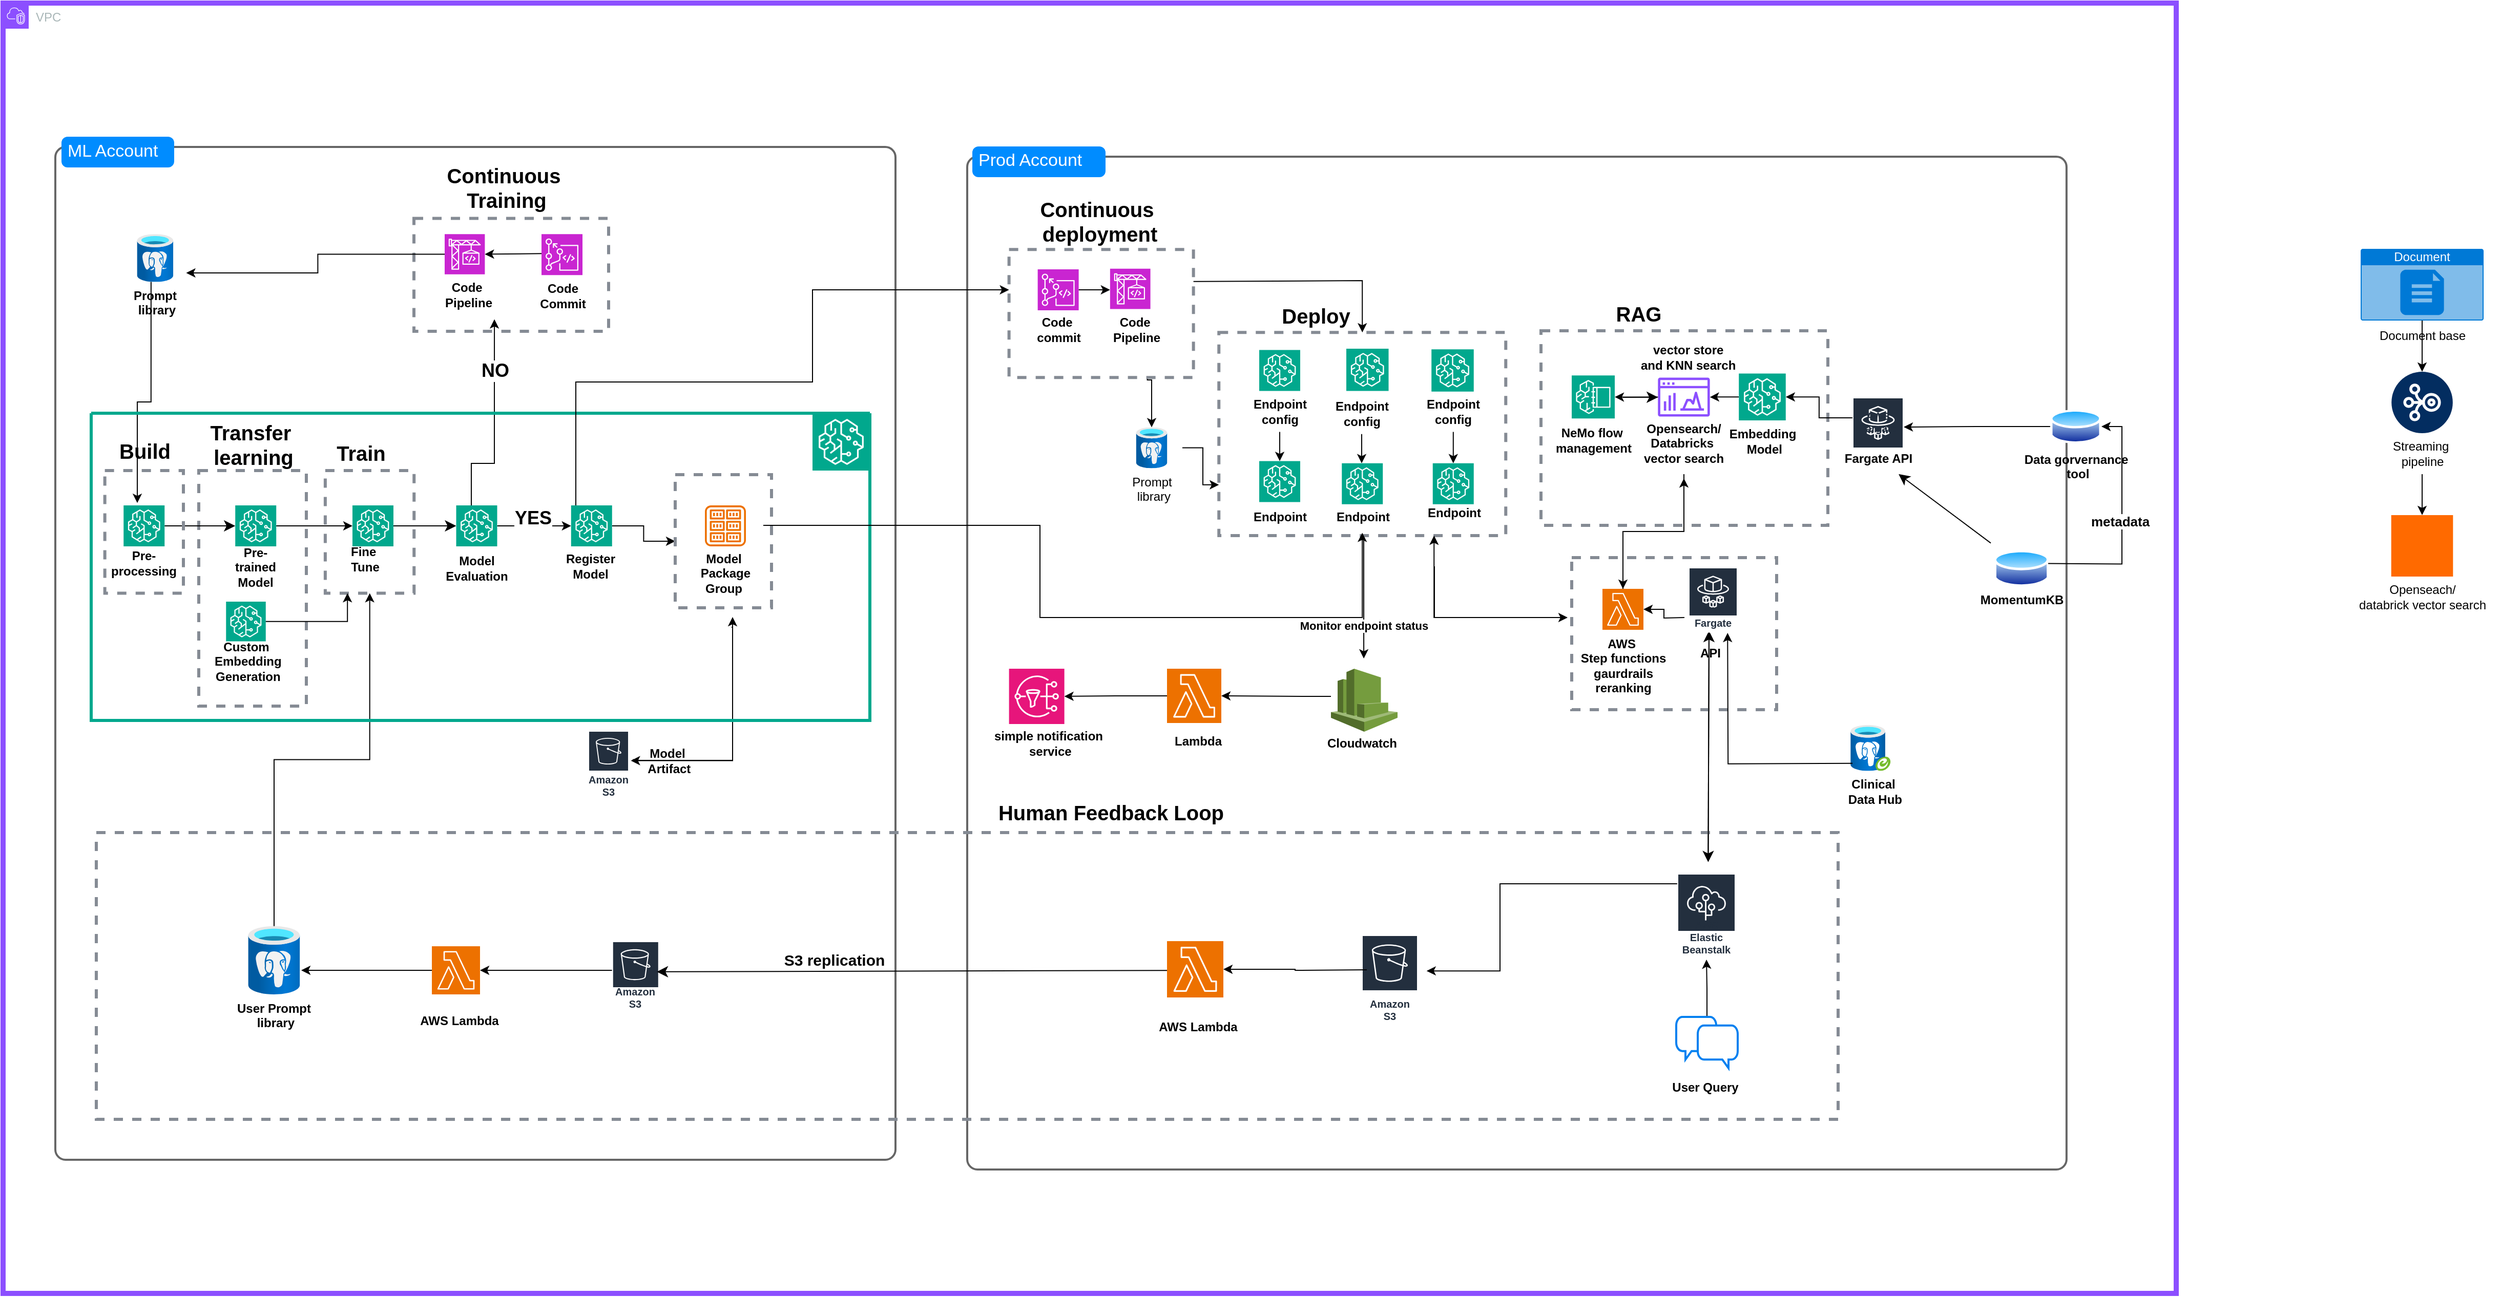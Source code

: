 <mxfile version="26.1.0">
  <diagram name="Page-1" id="tfclPJxnU1pLEloB8Ohw">
    <mxGraphModel dx="1434" dy="780" grid="1" gridSize="10" guides="1" tooltips="1" connect="1" arrows="1" fold="1" page="1" pageScale="1" pageWidth="850" pageHeight="1100" math="0" shadow="0">
      <root>
        <mxCell id="0" />
        <mxCell id="1" parent="0" />
        <mxCell id="TOUegs6FuvzjUtlbZ1zc-1" value="VPC" style="points=[[0,0],[0.25,0],[0.5,0],[0.75,0],[1,0],[1,0.25],[1,0.5],[1,0.75],[1,1],[0.75,1],[0.5,1],[0.25,1],[0,1],[0,0.75],[0,0.5],[0,0.25]];outlineConnect=0;gradientColor=none;html=1;whiteSpace=wrap;fontSize=12;fontStyle=0;container=1;pointerEvents=0;collapsible=0;recursiveResize=0;shape=mxgraph.aws4.group;grIcon=mxgraph.aws4.group_vpc2;strokeColor=#8C4FFF;fillColor=none;verticalAlign=top;align=left;spacingLeft=30;fontColor=#AAB7B8;dashed=0;strokeWidth=5;" parent="1" vertex="1">
          <mxGeometry x="39" y="410" width="2121" height="1260" as="geometry" />
        </mxCell>
        <mxCell id="TOUegs6FuvzjUtlbZ1zc-3" value="" style="shape=mxgraph.mockup.containers.marginRect;rectMarginTop=10;strokeColor=#666666;strokeWidth=2;dashed=0;rounded=1;arcSize=5;recursiveResize=0;html=1;whiteSpace=wrap;" parent="TOUegs6FuvzjUtlbZ1zc-1" vertex="1">
          <mxGeometry x="51" y="130.5" width="820" height="999" as="geometry" />
        </mxCell>
        <mxCell id="TOUegs6FuvzjUtlbZ1zc-4" value="ML Account" style="shape=rect;strokeColor=none;fillColor=#008cff;strokeWidth=1;dashed=0;rounded=1;arcSize=20;fontColor=#ffffff;fontSize=17;spacing=2;spacingTop=-2;align=left;autosize=1;spacingLeft=4;resizeWidth=0;resizeHeight=0;perimeter=none;html=1;whiteSpace=wrap;" parent="TOUegs6FuvzjUtlbZ1zc-3" vertex="1">
          <mxGeometry x="6" width="110" height="30" as="geometry" />
        </mxCell>
        <mxCell id="7zowAMhVwT-hZxV041S5-135" style="edgeStyle=none;curved=1;rounded=0;orthogonalLoop=1;jettySize=auto;html=1;exitX=1;exitY=0.5;exitDx=0;exitDy=0;exitPerimeter=0;fontSize=12;startSize=8;endSize=8;" parent="TOUegs6FuvzjUtlbZ1zc-3" source="TOUegs6FuvzjUtlbZ1zc-7" target="TOUegs6FuvzjUtlbZ1zc-10" edge="1">
          <mxGeometry relative="1" as="geometry" />
        </mxCell>
        <mxCell id="TOUegs6FuvzjUtlbZ1zc-7" value="" style="sketch=0;points=[[0,0,0],[0.25,0,0],[0.5,0,0],[0.75,0,0],[1,0,0],[0,1,0],[0.25,1,0],[0.5,1,0],[0.75,1,0],[1,1,0],[0,0.25,0],[0,0.5,0],[0,0.75,0],[1,0.25,0],[1,0.5,0],[1,0.75,0]];outlineConnect=0;fontColor=#232F3E;fillColor=#01A88D;strokeColor=#ffffff;dashed=0;verticalLabelPosition=bottom;verticalAlign=top;align=center;html=1;fontSize=12;fontStyle=0;aspect=fixed;shape=mxgraph.aws4.resourceIcon;resIcon=mxgraph.aws4.sagemaker;" parent="TOUegs6FuvzjUtlbZ1zc-3" vertex="1">
          <mxGeometry x="290" y="360" width="40" height="40" as="geometry" />
        </mxCell>
        <mxCell id="TOUegs6FuvzjUtlbZ1zc-8" value="" style="edgeStyle=orthogonalEdgeStyle;rounded=0;orthogonalLoop=1;jettySize=auto;html=1;" parent="TOUegs6FuvzjUtlbZ1zc-3" source="TOUegs6FuvzjUtlbZ1zc-10" target="TOUegs6FuvzjUtlbZ1zc-11" edge="1">
          <mxGeometry relative="1" as="geometry" />
        </mxCell>
        <mxCell id="TOUegs6FuvzjUtlbZ1zc-9" value="YES" style="edgeLabel;html=1;align=center;verticalAlign=middle;resizable=0;points=[];" parent="TOUegs6FuvzjUtlbZ1zc-8" vertex="1" connectable="0">
          <mxGeometry x="-0.243" y="5" relative="1" as="geometry">
            <mxPoint as="offset" />
          </mxGeometry>
        </mxCell>
        <mxCell id="CT22DMvGcDa_Don4qREr-262" value="&lt;b&gt;&lt;font style=&quot;font-size: 18px;&quot;&gt;YES&lt;/font&gt;&lt;/b&gt;" style="edgeLabel;html=1;align=center;verticalAlign=middle;resizable=0;points=[];" parent="TOUegs6FuvzjUtlbZ1zc-8" vertex="1" connectable="0">
          <mxGeometry x="0.018" y="8" relative="1" as="geometry">
            <mxPoint x="-2" as="offset" />
          </mxGeometry>
        </mxCell>
        <mxCell id="TOUegs6FuvzjUtlbZ1zc-14" value="&lt;b&gt;Fine&amp;nbsp;&lt;/b&gt;&lt;div&gt;&lt;b&gt;Tune&lt;/b&gt;&lt;/div&gt;" style="text;html=1;align=center;verticalAlign=middle;resizable=0;points=[];autosize=1;strokeColor=none;fillColor=none;" parent="TOUegs6FuvzjUtlbZ1zc-3" vertex="1">
          <mxGeometry x="276.82" y="392.75" width="50" height="40" as="geometry" />
        </mxCell>
        <mxCell id="TOUegs6FuvzjUtlbZ1zc-15" value="&lt;b&gt;Register&lt;/b&gt;&lt;div&gt;&lt;b&gt;Model&lt;/b&gt;&lt;/div&gt;" style="text;html=1;align=center;verticalAlign=middle;resizable=0;points=[];autosize=1;strokeColor=none;fillColor=none;" parent="TOUegs6FuvzjUtlbZ1zc-3" vertex="1">
          <mxGeometry x="487.38" y="399.75" width="70" height="40" as="geometry" />
        </mxCell>
        <mxCell id="TOUegs6FuvzjUtlbZ1zc-20" value="&lt;b&gt;Prompt&lt;/b&gt;&lt;div&gt;&lt;b&gt;&amp;nbsp;library&lt;/b&gt;&lt;/div&gt;" style="html=1;align=center;verticalAlign=top;resizable=0;autosize=1;strokeColor=none;fillColor=none;shape=image;labelBackgroundColor=default;verticalLabelPosition=bottom;aspect=fixed;points=[];image=img/lib/azure2/databases/Azure_Database_PostgreSQL_Server.svg;" parent="TOUegs6FuvzjUtlbZ1zc-3" vertex="1">
          <mxGeometry x="62.44" y="95.14" width="70" height="46.67" as="geometry" />
        </mxCell>
        <mxCell id="TOUegs6FuvzjUtlbZ1zc-23" style="edgeStyle=orthogonalEdgeStyle;rounded=0;orthogonalLoop=1;jettySize=auto;html=1;" parent="TOUegs6FuvzjUtlbZ1zc-3" edge="1">
          <mxGeometry relative="1" as="geometry">
            <mxPoint x="660" y="479" as="sourcePoint" />
            <Array as="points">
              <mxPoint x="661" y="479" />
              <mxPoint x="661" y="609" />
            </Array>
            <mxPoint x="561.69" y="609.267" as="targetPoint" />
          </mxGeometry>
        </mxCell>
        <mxCell id="TOUegs6FuvzjUtlbZ1zc-26" value="&lt;div&gt;&lt;br&gt;&lt;/div&gt;&lt;div&gt;&lt;br&gt;&lt;/div&gt;&lt;div&gt;&lt;br&gt;&lt;/div&gt;&lt;div&gt;&lt;br&gt;&lt;/div&gt;&lt;div&gt;&lt;br&gt;&lt;/div&gt;&lt;div&gt;&lt;br&gt;&lt;/div&gt;&lt;div&gt;&lt;br&gt;&lt;/div&gt;&lt;div&gt;&lt;br&gt;&lt;/div&gt;&lt;div&gt;&lt;br&gt;&lt;/div&gt;&lt;div&gt;&lt;br&gt;&lt;/div&gt;&lt;div&gt;&lt;br&gt;&lt;/div&gt;&lt;div&gt;&lt;br&gt;&lt;/div&gt;&lt;div&gt;&lt;br&gt;&lt;/div&gt;&lt;div&gt;&lt;br&gt;&lt;/div&gt;&lt;div&gt;&lt;br&gt;&lt;/div&gt;&lt;div&gt;&lt;br&gt;&lt;/div&gt;&lt;div&gt;&lt;br&gt;&lt;/div&gt;" style="outlineConnect=0;gradientColor=none;html=1;whiteSpace=wrap;fontSize=12;fontStyle=0;strokeColor=#858B94;fillColor=none;verticalAlign=top;align=center;fontColor=#858B94;dashed=1;spacingTop=3;strokeWidth=3;" parent="TOUegs6FuvzjUtlbZ1zc-3" vertex="1">
          <mxGeometry x="350" y="79.7" width="190" height="110.3" as="geometry" />
        </mxCell>
        <mxCell id="TOUegs6FuvzjUtlbZ1zc-27" style="edgeStyle=orthogonalEdgeStyle;rounded=0;orthogonalLoop=1;jettySize=auto;html=1;entryX=0.933;entryY=0.811;entryDx=0;entryDy=0;entryPerimeter=0;exitX=0;exitY=0.5;exitDx=0;exitDy=0;exitPerimeter=0;" parent="TOUegs6FuvzjUtlbZ1zc-3" source="TOUegs6FuvzjUtlbZ1zc-28" target="TOUegs6FuvzjUtlbZ1zc-20" edge="1">
          <mxGeometry relative="1" as="geometry">
            <Array as="points" />
            <mxPoint x="359.75" y="97.273" as="sourcePoint" />
            <mxPoint x="110" y="53.13" as="targetPoint" />
          </mxGeometry>
        </mxCell>
        <mxCell id="TOUegs6FuvzjUtlbZ1zc-28" value="" style="sketch=0;points=[[0,0,0],[0.25,0,0],[0.5,0,0],[0.75,0,0],[1,0,0],[0,1,0],[0.25,1,0],[0.5,1,0],[0.75,1,0],[1,1,0],[0,0.25,0],[0,0.5,0],[0,0.75,0],[1,0.25,0],[1,0.5,0],[1,0.75,0]];outlineConnect=0;fontColor=#232F3E;fillColor=#C925D1;strokeColor=#ffffff;dashed=0;verticalLabelPosition=bottom;verticalAlign=top;align=center;html=1;fontSize=12;fontStyle=0;aspect=fixed;shape=mxgraph.aws4.resourceIcon;resIcon=mxgraph.aws4.codebuild;" parent="TOUegs6FuvzjUtlbZ1zc-3" vertex="1">
          <mxGeometry x="380" y="95.14" width="39.2" height="39.2" as="geometry" />
        </mxCell>
        <mxCell id="TOUegs6FuvzjUtlbZ1zc-92" value="" style="edgeStyle=orthogonalEdgeStyle;rounded=0;orthogonalLoop=1;jettySize=auto;html=1;entryX=1;entryY=0.5;entryDx=0;entryDy=0;entryPerimeter=0;" parent="TOUegs6FuvzjUtlbZ1zc-3" target="TOUegs6FuvzjUtlbZ1zc-28" edge="1">
          <mxGeometry relative="1" as="geometry">
            <mxPoint x="474.51" y="114.153" as="sourcePoint" />
            <mxPoint x="424.51" y="116.01" as="targetPoint" />
          </mxGeometry>
        </mxCell>
        <mxCell id="TOUegs6FuvzjUtlbZ1zc-30" value="" style="sketch=0;points=[[0,0,0],[0.25,0,0],[0.5,0,0],[0.75,0,0],[1,0,0],[0,1,0],[0.25,1,0],[0.5,1,0],[0.75,1,0],[1,1,0],[0,0.25,0],[0,0.5,0],[0,0.75,0],[1,0.25,0],[1,0.5,0],[1,0.75,0]];outlineConnect=0;fontColor=#232F3E;fillColor=#C925D1;strokeColor=#ffffff;dashed=0;verticalLabelPosition=bottom;verticalAlign=top;align=center;html=1;fontSize=12;fontStyle=0;aspect=fixed;shape=mxgraph.aws4.resourceIcon;resIcon=mxgraph.aws4.codecommit;" parent="TOUegs6FuvzjUtlbZ1zc-3" vertex="1">
          <mxGeometry x="474.51" y="95.14" width="40" height="40" as="geometry" />
        </mxCell>
        <mxCell id="TOUegs6FuvzjUtlbZ1zc-32" value="&lt;b&gt;Code&lt;/b&gt;&lt;div&gt;&lt;b&gt;Commit&lt;/b&gt;&lt;/div&gt;" style="text;html=1;align=center;verticalAlign=middle;resizable=0;points=[];autosize=1;strokeColor=none;fillColor=none;" parent="TOUegs6FuvzjUtlbZ1zc-3" vertex="1">
          <mxGeometry x="459.51" y="135.14" width="70" height="40" as="geometry" />
        </mxCell>
        <mxCell id="TOUegs6FuvzjUtlbZ1zc-34" value="&lt;font style=&quot;font-size: 20px;&quot;&gt;&lt;b&gt;Continuous&amp;nbsp;&lt;/b&gt;&lt;/font&gt;&lt;div&gt;&lt;font style=&quot;font-size: 20px;&quot;&gt;&lt;b&gt;Training&lt;/b&gt;&lt;/font&gt;&lt;/div&gt;" style="text;html=1;align=center;verticalAlign=middle;resizable=0;points=[];autosize=1;strokeColor=none;fillColor=none;" parent="TOUegs6FuvzjUtlbZ1zc-3" vertex="1">
          <mxGeometry x="370" y="19.7" width="140" height="60" as="geometry" />
        </mxCell>
        <mxCell id="TOUegs6FuvzjUtlbZ1zc-35" style="edgeStyle=orthogonalEdgeStyle;rounded=0;orthogonalLoop=1;jettySize=auto;html=1;exitX=0.019;exitY=0.469;exitDx=0;exitDy=0;exitPerimeter=0;" parent="TOUegs6FuvzjUtlbZ1zc-3" edge="1">
          <mxGeometry relative="1" as="geometry">
            <mxPoint x="564.02" y="607.76" as="sourcePoint" />
            <mxPoint x="661" y="469" as="targetPoint" />
            <Array as="points">
              <mxPoint x="564" y="609" />
              <mxPoint x="661" y="609" />
            </Array>
          </mxGeometry>
        </mxCell>
        <mxCell id="TOUegs6FuvzjUtlbZ1zc-36" value="Amazon S3" style="sketch=0;outlineConnect=0;fontColor=#232F3E;gradientColor=none;strokeColor=#ffffff;fillColor=#232F3E;dashed=0;verticalLabelPosition=middle;verticalAlign=bottom;align=center;html=1;whiteSpace=wrap;fontSize=10;fontStyle=1;spacing=3;shape=mxgraph.aws4.productIcon;prIcon=mxgraph.aws4.s3;" parent="TOUegs6FuvzjUtlbZ1zc-3" vertex="1">
          <mxGeometry x="520" y="580" width="40" height="69" as="geometry" />
        </mxCell>
        <mxCell id="TOUegs6FuvzjUtlbZ1zc-37" value="&lt;b&gt;Model&lt;/b&gt;&lt;div&gt;&lt;b&gt;&amp;nbsp;Artifact&lt;/b&gt;&lt;/div&gt;" style="text;html=1;align=center;verticalAlign=middle;resizable=0;points=[];autosize=1;strokeColor=none;fillColor=none;" parent="TOUegs6FuvzjUtlbZ1zc-3" vertex="1">
          <mxGeometry x="561.69" y="589" width="70" height="40" as="geometry" />
        </mxCell>
        <mxCell id="ibGXdJ0TtnsRCjGJKrD--9" style="edgeStyle=orthogonalEdgeStyle;rounded=0;orthogonalLoop=1;jettySize=auto;html=1;exitX=1;exitY=0.5;exitDx=0;exitDy=0;exitPerimeter=0;" parent="TOUegs6FuvzjUtlbZ1zc-3" source="TOUegs6FuvzjUtlbZ1zc-11" target="ibGXdJ0TtnsRCjGJKrD--3" edge="1">
          <mxGeometry relative="1" as="geometry" />
        </mxCell>
        <mxCell id="TOUegs6FuvzjUtlbZ1zc-11" value="" style="sketch=0;points=[[0,0,0],[0.25,0,0],[0.5,0,0],[0.75,0,0],[1,0,0],[0,1,0],[0.25,1,0],[0.5,1,0],[0.75,1,0],[1,1,0],[0,0.25,0],[0,0.5,0],[0,0.75,0],[1,0.25,0],[1,0.5,0],[1,0.75,0]];outlineConnect=0;fontColor=#232F3E;fillColor=#01A88D;strokeColor=#ffffff;dashed=0;verticalLabelPosition=bottom;verticalAlign=top;align=center;html=1;fontSize=12;fontStyle=0;aspect=fixed;shape=mxgraph.aws4.resourceIcon;resIcon=mxgraph.aws4.sagemaker;" parent="TOUegs6FuvzjUtlbZ1zc-3" vertex="1">
          <mxGeometry x="503.38" y="360" width="40" height="40" as="geometry" />
        </mxCell>
        <mxCell id="TOUegs6FuvzjUtlbZ1zc-33" value="&lt;b&gt;Code&amp;nbsp;&lt;/b&gt;&lt;div&gt;&lt;b&gt;Pipeline&lt;/b&gt;&lt;/div&gt;" style="text;html=1;align=center;verticalAlign=middle;resizable=0;points=[];autosize=1;strokeColor=none;fillColor=none;" parent="TOUegs6FuvzjUtlbZ1zc-3" vertex="1">
          <mxGeometry x="367.5" y="134.34" width="70" height="40" as="geometry" />
        </mxCell>
        <mxCell id="TOUegs6FuvzjUtlbZ1zc-93" style="edgeStyle=orthogonalEdgeStyle;rounded=0;orthogonalLoop=1;jettySize=auto;html=1;" parent="TOUegs6FuvzjUtlbZ1zc-3" edge="1">
          <mxGeometry relative="1" as="geometry">
            <mxPoint x="93.429" y="141.81" as="sourcePoint" />
            <mxPoint x="80.0" y="357.63" as="targetPoint" />
            <Array as="points">
              <mxPoint x="93" y="259" />
              <mxPoint x="80" y="259" />
            </Array>
          </mxGeometry>
        </mxCell>
        <mxCell id="TOUegs6FuvzjUtlbZ1zc-95" style="edgeStyle=orthogonalEdgeStyle;rounded=0;orthogonalLoop=1;jettySize=auto;html=1;entryX=0.872;entryY=1.098;entryDx=0;entryDy=0;entryPerimeter=0;" parent="TOUegs6FuvzjUtlbZ1zc-3" source="TOUegs6FuvzjUtlbZ1zc-10" target="TOUegs6FuvzjUtlbZ1zc-33" edge="1">
          <mxGeometry relative="1" as="geometry">
            <Array as="points">
              <mxPoint x="406" y="319" />
              <mxPoint x="429" y="319" />
            </Array>
          </mxGeometry>
        </mxCell>
        <mxCell id="TOUegs6FuvzjUtlbZ1zc-96" value="&lt;b&gt;&lt;font style=&quot;font-size: 18px;&quot;&gt;NO&lt;/font&gt;&lt;/b&gt;" style="edgeLabel;html=1;align=center;verticalAlign=middle;resizable=0;points=[];" parent="TOUegs6FuvzjUtlbZ1zc-95" vertex="1" connectable="0">
          <mxGeometry x="0.509" relative="1" as="geometry">
            <mxPoint as="offset" />
          </mxGeometry>
        </mxCell>
        <mxCell id="CT22DMvGcDa_Don4qREr-111" style="edgeStyle=orthogonalEdgeStyle;rounded=0;orthogonalLoop=1;jettySize=auto;html=1;" parent="TOUegs6FuvzjUtlbZ1zc-3" source="TOUegs6FuvzjUtlbZ1zc-148" target="CT22DMvGcDa_Don4qREr-110" edge="1">
          <mxGeometry relative="1" as="geometry">
            <Array as="points">
              <mxPoint x="520" y="814" />
              <mxPoint x="520" y="814" />
            </Array>
          </mxGeometry>
        </mxCell>
        <mxCell id="TOUegs6FuvzjUtlbZ1zc-148" value="Amazon S3" style="sketch=0;outlineConnect=0;fontColor=#232F3E;gradientColor=none;strokeColor=#ffffff;fillColor=#232F3E;dashed=0;verticalLabelPosition=middle;verticalAlign=bottom;align=center;html=1;whiteSpace=wrap;fontSize=10;fontStyle=1;spacing=3;shape=mxgraph.aws4.productIcon;prIcon=mxgraph.aws4.s3;" parent="TOUegs6FuvzjUtlbZ1zc-3" vertex="1">
          <mxGeometry x="543.38" y="785.5" width="46" height="71" as="geometry" />
        </mxCell>
        <mxCell id="CT22DMvGcDa_Don4qREr-15" style="edgeStyle=orthogonalEdgeStyle;rounded=0;orthogonalLoop=1;jettySize=auto;html=1;" parent="TOUegs6FuvzjUtlbZ1zc-3" source="CT22DMvGcDa_Don4qREr-13" target="TOUegs6FuvzjUtlbZ1zc-17" edge="1">
          <mxGeometry relative="1" as="geometry" />
        </mxCell>
        <mxCell id="CT22DMvGcDa_Don4qREr-13" value="&lt;b&gt;User Prompt&lt;/b&gt;&lt;div&gt;&lt;b&gt;&amp;nbsp;library&lt;/b&gt;&lt;/div&gt;" style="html=1;align=center;verticalAlign=top;resizable=0;autosize=1;strokeColor=none;fillColor=none;shape=image;labelBackgroundColor=default;verticalLabelPosition=bottom;aspect=fixed;points=[];image=img/lib/azure2/databases/Azure_Database_PostgreSQL_Server.svg;" parent="TOUegs6FuvzjUtlbZ1zc-3" vertex="1">
          <mxGeometry x="163.45" y="770.83" width="100" height="66.67" as="geometry" />
        </mxCell>
        <mxCell id="CT22DMvGcDa_Don4qREr-112" style="edgeStyle=orthogonalEdgeStyle;rounded=0;orthogonalLoop=1;jettySize=auto;html=1;" parent="TOUegs6FuvzjUtlbZ1zc-3" source="CT22DMvGcDa_Don4qREr-110" edge="1">
          <mxGeometry relative="1" as="geometry">
            <mxPoint x="240" y="814" as="targetPoint" />
          </mxGeometry>
        </mxCell>
        <mxCell id="CT22DMvGcDa_Don4qREr-110" value="" style="sketch=0;points=[[0,0,0],[0.25,0,0],[0.5,0,0],[0.75,0,0],[1,0,0],[0,1,0],[0.25,1,0],[0.5,1,0],[0.75,1,0],[1,1,0],[0,0.25,0],[0,0.5,0],[0,0.75,0],[1,0.25,0],[1,0.5,0],[1,0.75,0]];outlineConnect=0;fontColor=#232F3E;fillColor=#ED7100;strokeColor=#ffffff;dashed=0;verticalLabelPosition=bottom;verticalAlign=top;align=center;html=1;fontSize=12;fontStyle=0;aspect=fixed;shape=mxgraph.aws4.resourceIcon;resIcon=mxgraph.aws4.lambda;" parent="TOUegs6FuvzjUtlbZ1zc-3" vertex="1">
          <mxGeometry x="367.5" y="790.5" width="47" height="47" as="geometry" />
        </mxCell>
        <mxCell id="CT22DMvGcDa_Don4qREr-243" value="" style="swimlane;startSize=0;strokeWidth=3;strokeColor=#01a88d;" parent="TOUegs6FuvzjUtlbZ1zc-3" vertex="1">
          <mxGeometry x="35" y="270" width="760" height="300" as="geometry" />
        </mxCell>
        <mxCell id="TOUegs6FuvzjUtlbZ1zc-18" value="&lt;div&gt;&lt;br&gt;&lt;/div&gt;&lt;div&gt;&lt;br&gt;&lt;/div&gt;&lt;div&gt;&lt;br&gt;&lt;/div&gt;&lt;div&gt;&lt;br&gt;&lt;/div&gt;&lt;div&gt;&lt;br&gt;&lt;/div&gt;&lt;div&gt;&lt;br&gt;&lt;/div&gt;&lt;div&gt;&lt;br&gt;&lt;/div&gt;&lt;div&gt;&lt;br&gt;&lt;/div&gt;&lt;div&gt;&lt;br&gt;&lt;/div&gt;&lt;div&gt;&lt;br&gt;&lt;/div&gt;&lt;div&gt;&lt;br&gt;&lt;/div&gt;&lt;div&gt;&lt;br&gt;&lt;/div&gt;&lt;div&gt;&lt;br&gt;&lt;/div&gt;&lt;div&gt;&lt;br&gt;&lt;/div&gt;&lt;div&gt;&lt;br&gt;&lt;/div&gt;&lt;div&gt;&lt;br&gt;&lt;/div&gt;&lt;div&gt;&lt;br&gt;&lt;/div&gt;" style="outlineConnect=0;gradientColor=none;html=1;whiteSpace=wrap;fontSize=12;fontStyle=0;strokeColor=#858B94;fillColor=none;verticalAlign=top;align=center;fontColor=#858B94;dashed=1;spacingTop=3;strokeWidth=3;" parent="CT22DMvGcDa_Don4qREr-243" vertex="1">
          <mxGeometry x="104.99" y="56" width="105.01" height="230" as="geometry" />
        </mxCell>
        <mxCell id="TOUegs6FuvzjUtlbZ1zc-10" value="" style="sketch=0;points=[[0,0,0],[0.25,0,0],[0.5,0,0],[0.75,0,0],[1,0,0],[0,1,0],[0.25,1,0],[0.5,1,0],[0.75,1,0],[1,1,0],[0,0.25,0],[0,0.5,0],[0,0.75,0],[1,0.25,0],[1,0.5,0],[1,0.75,0]];outlineConnect=0;fontColor=#232F3E;fillColor=#01A88D;strokeColor=#ffffff;dashed=0;verticalLabelPosition=bottom;verticalAlign=top;align=center;html=1;fontSize=12;fontStyle=0;aspect=fixed;shape=mxgraph.aws4.resourceIcon;resIcon=mxgraph.aws4.sagemaker;" parent="CT22DMvGcDa_Don4qREr-243" vertex="1">
          <mxGeometry x="356.25" y="90" width="40" height="40" as="geometry" />
        </mxCell>
        <mxCell id="TOUegs6FuvzjUtlbZ1zc-38" value="&lt;b&gt;Model&lt;/b&gt;&lt;div&gt;&lt;b&gt;Evaluation&lt;/b&gt;&lt;/div&gt;" style="text;html=1;align=center;verticalAlign=middle;resizable=0;points=[];autosize=1;strokeColor=none;fillColor=none;" parent="CT22DMvGcDa_Don4qREr-243" vertex="1">
          <mxGeometry x="335.63" y="131.75" width="80" height="40" as="geometry" />
        </mxCell>
        <mxCell id="CT22DMvGcDa_Don4qREr-237" value="" style="sketch=0;points=[[0,0,0],[0.25,0,0],[0.5,0,0],[0.75,0,0],[1,0,0],[0,1,0],[0.25,1,0],[0.5,1,0],[0.75,1,0],[1,1,0],[0,0.25,0],[0,0.5,0],[0,0.75,0],[1,0.25,0],[1,0.5,0],[1,0.75,0]];outlineConnect=0;fontColor=#232F3E;fillColor=#01A88D;strokeColor=#ffffff;dashed=0;verticalLabelPosition=bottom;verticalAlign=top;align=center;html=1;fontSize=12;fontStyle=0;aspect=fixed;shape=mxgraph.aws4.resourceIcon;resIcon=mxgraph.aws4.sagemaker;" parent="CT22DMvGcDa_Don4qREr-243" vertex="1">
          <mxGeometry x="704" width="56" height="56" as="geometry" />
        </mxCell>
        <mxCell id="ibGXdJ0TtnsRCjGJKrD--2" value="" style="sketch=0;outlineConnect=0;fontColor=#232F3E;gradientColor=none;fillColor=#ED7100;strokeColor=none;dashed=0;verticalLabelPosition=bottom;verticalAlign=top;align=center;html=1;fontSize=12;fontStyle=0;aspect=fixed;pointerEvents=1;shape=mxgraph.aws4.registry;" parent="CT22DMvGcDa_Don4qREr-243" vertex="1">
          <mxGeometry x="599" y="90" width="40" height="40" as="geometry" />
        </mxCell>
        <mxCell id="ibGXdJ0TtnsRCjGJKrD--3" value="&lt;div&gt;&lt;br&gt;&lt;/div&gt;&lt;div&gt;&lt;br&gt;&lt;/div&gt;&lt;div&gt;&lt;br&gt;&lt;/div&gt;&lt;div&gt;&lt;br&gt;&lt;/div&gt;&lt;div&gt;&lt;br&gt;&lt;/div&gt;&lt;div&gt;&lt;br&gt;&lt;/div&gt;&lt;div&gt;&lt;br&gt;&lt;/div&gt;&lt;div&gt;&lt;br&gt;&lt;/div&gt;&lt;div&gt;&lt;br&gt;&lt;/div&gt;&lt;div&gt;&lt;br&gt;&lt;/div&gt;&lt;div&gt;&lt;br&gt;&lt;/div&gt;&lt;div&gt;&lt;br&gt;&lt;/div&gt;&lt;div&gt;&lt;br&gt;&lt;/div&gt;&lt;div&gt;&lt;br&gt;&lt;/div&gt;&lt;div&gt;&lt;br&gt;&lt;/div&gt;&lt;div&gt;&lt;br&gt;&lt;/div&gt;&lt;div&gt;&lt;br&gt;&lt;/div&gt;" style="outlineConnect=0;gradientColor=none;html=1;whiteSpace=wrap;fontSize=12;fontStyle=0;strokeColor=#858B94;fillColor=none;verticalAlign=top;align=center;fontColor=#858B94;dashed=1;spacingTop=3;strokeWidth=3;" parent="CT22DMvGcDa_Don4qREr-243" vertex="1">
          <mxGeometry x="570" y="60" width="94" height="130" as="geometry" />
        </mxCell>
        <mxCell id="ibGXdJ0TtnsRCjGJKrD--4" value="&lt;b&gt;Model&lt;/b&gt;&lt;div&gt;&lt;b&gt;&amp;nbsp;Package&lt;/b&gt;&lt;/div&gt;&lt;div&gt;&lt;b&gt;Group&lt;/b&gt;&lt;/div&gt;" style="text;html=1;align=center;verticalAlign=middle;resizable=0;points=[];autosize=1;strokeColor=none;fillColor=none;" parent="CT22DMvGcDa_Don4qREr-243" vertex="1">
          <mxGeometry x="577" y="126.38" width="80" height="60" as="geometry" />
        </mxCell>
        <mxCell id="ibGXdJ0TtnsRCjGJKrD--13" value="&lt;font style=&quot;font-size: 12px;&quot;&gt;&lt;b&gt;Pre-&lt;/b&gt;&lt;/font&gt;&lt;div&gt;&lt;b&gt;trained&lt;/b&gt;&lt;/div&gt;&lt;div&gt;&lt;b&gt;Model&lt;/b&gt;&lt;/div&gt;" style="text;html=1;align=center;verticalAlign=middle;resizable=0;points=[];autosize=1;strokeColor=none;fillColor=none;" parent="CT22DMvGcDa_Don4qREr-243" vertex="1">
          <mxGeometry x="129.99" y="120" width="60" height="60" as="geometry" />
        </mxCell>
        <mxCell id="ibGXdJ0TtnsRCjGJKrD--14" value="" style="sketch=0;points=[[0,0,0],[0.25,0,0],[0.5,0,0],[0.75,0,0],[1,0,0],[0,1,0],[0.25,1,0],[0.5,1,0],[0.75,1,0],[1,1,0],[0,0.25,0],[0,0.5,0],[0,0.75,0],[1,0.25,0],[1,0.5,0],[1,0.75,0]];outlineConnect=0;fontColor=#232F3E;fillColor=#01A88D;strokeColor=#ffffff;dashed=0;verticalLabelPosition=bottom;verticalAlign=top;align=center;html=1;fontSize=12;fontStyle=0;aspect=fixed;shape=mxgraph.aws4.resourceIcon;resIcon=mxgraph.aws4.sagemaker;" parent="CT22DMvGcDa_Don4qREr-243" vertex="1">
          <mxGeometry x="140.62" y="90" width="40" height="40" as="geometry" />
        </mxCell>
        <mxCell id="ibGXdJ0TtnsRCjGJKrD--156" value="&lt;b&gt;Custom&lt;/b&gt;&lt;div&gt;&lt;b&gt;&amp;nbsp;Embedding&lt;/b&gt;&lt;div&gt;&lt;b&gt;&amp;nbsp;Generation&lt;/b&gt;&lt;/div&gt;&lt;/div&gt;" style="text;html=1;align=center;verticalAlign=middle;resizable=0;points=[];autosize=1;strokeColor=none;fillColor=none;" parent="CT22DMvGcDa_Don4qREr-243" vertex="1">
          <mxGeometry x="106" y="212.75" width="90" height="60" as="geometry" />
        </mxCell>
        <mxCell id="ibGXdJ0TtnsRCjGJKrD--157" value="" style="sketch=0;points=[[0,0,0],[0.25,0,0],[0.5,0,0],[0.75,0,0],[1,0,0],[0,1,0],[0.25,1,0],[0.5,1,0],[0.75,1,0],[1,1,0],[0,0.25,0],[0,0.5,0],[0,0.75,0],[1,0.25,0],[1,0.5,0],[1,0.75,0]];outlineConnect=0;fontColor=#232F3E;fillColor=#01A88D;strokeColor=#ffffff;dashed=0;verticalLabelPosition=bottom;verticalAlign=top;align=center;html=1;fontSize=12;fontStyle=0;aspect=fixed;shape=mxgraph.aws4.resourceIcon;resIcon=mxgraph.aws4.sagemaker;" parent="CT22DMvGcDa_Don4qREr-243" vertex="1">
          <mxGeometry x="131.63" y="184" width="38.75" height="38.75" as="geometry" />
        </mxCell>
        <mxCell id="TOUegs6FuvzjUtlbZ1zc-19" value="&lt;b&gt;&lt;font style=&quot;font-size: 20px;&quot;&gt;Transfer&amp;nbsp;&lt;/font&gt;&lt;/b&gt;&lt;div&gt;&lt;b&gt;&lt;font style=&quot;font-size: 20px;&quot;&gt;learning&lt;/font&gt;&lt;/b&gt;&lt;/div&gt;" style="text;html=1;align=center;verticalAlign=middle;resizable=0;points=[];autosize=1;strokeColor=none;fillColor=none;" parent="CT22DMvGcDa_Don4qREr-243" vertex="1">
          <mxGeometry x="102.5" width="110" height="60" as="geometry" />
        </mxCell>
        <mxCell id="7zowAMhVwT-hZxV041S5-133" style="edgeStyle=none;curved=1;rounded=0;orthogonalLoop=1;jettySize=auto;html=1;fontSize=12;startSize=8;endSize=8;" parent="CT22DMvGcDa_Don4qREr-243" source="TOUegs6FuvzjUtlbZ1zc-5" target="ibGXdJ0TtnsRCjGJKrD--14" edge="1">
          <mxGeometry relative="1" as="geometry" />
        </mxCell>
        <mxCell id="ibGXdJ0TtnsRCjGJKrD--162" value="&lt;div&gt;&lt;br&gt;&lt;/div&gt;&lt;div&gt;&lt;br&gt;&lt;/div&gt;&lt;div&gt;&lt;br&gt;&lt;/div&gt;&lt;div&gt;&lt;br&gt;&lt;/div&gt;&lt;div&gt;&lt;br&gt;&lt;/div&gt;&lt;div&gt;&lt;br&gt;&lt;/div&gt;&lt;div&gt;&lt;br&gt;&lt;/div&gt;&lt;div&gt;&lt;br&gt;&lt;/div&gt;&lt;div&gt;&lt;br&gt;&lt;/div&gt;&lt;div&gt;&lt;br&gt;&lt;/div&gt;&lt;div&gt;&lt;br&gt;&lt;/div&gt;&lt;div&gt;&lt;br&gt;&lt;/div&gt;&lt;div&gt;&lt;br&gt;&lt;/div&gt;&lt;div&gt;&lt;br&gt;&lt;/div&gt;&lt;div&gt;&lt;br&gt;&lt;/div&gt;&lt;div&gt;&lt;br&gt;&lt;/div&gt;&lt;div&gt;&lt;br&gt;&lt;/div&gt;" style="outlineConnect=0;gradientColor=none;html=1;whiteSpace=wrap;fontSize=12;fontStyle=0;strokeColor=#858B94;fillColor=none;verticalAlign=top;align=center;fontColor=#858B94;dashed=1;spacingTop=3;strokeWidth=3;" parent="CT22DMvGcDa_Don4qREr-243" vertex="1">
          <mxGeometry x="13.32" y="56" width="76.68" height="119.69" as="geometry" />
        </mxCell>
        <mxCell id="TOUegs6FuvzjUtlbZ1zc-13" value="&lt;b&gt;Pre-&lt;/b&gt;&lt;div&gt;&lt;b&gt;processing&lt;/b&gt;&lt;/div&gt;" style="text;html=1;align=center;verticalAlign=middle;resizable=0;points=[];autosize=1;strokeColor=none;fillColor=none;" parent="CT22DMvGcDa_Don4qREr-243" vertex="1">
          <mxGeometry x="6" y="126.38" width="90" height="40" as="geometry" />
        </mxCell>
        <mxCell id="TOUegs6FuvzjUtlbZ1zc-5" value="" style="sketch=0;points=[[0,0,0],[0.25,0,0],[0.5,0,0],[0.75,0,0],[1,0,0],[0,1,0],[0.25,1,0],[0.5,1,0],[0.75,1,0],[1,1,0],[0,0.25,0],[0,0.5,0],[0,0.75,0],[1,0.25,0],[1,0.5,0],[1,0.75,0]];outlineConnect=0;fontColor=#232F3E;fillColor=#01A88D;strokeColor=#ffffff;dashed=0;verticalLabelPosition=bottom;verticalAlign=top;align=center;html=1;fontSize=12;fontStyle=0;aspect=fixed;shape=mxgraph.aws4.resourceIcon;resIcon=mxgraph.aws4.sagemaker;" parent="CT22DMvGcDa_Don4qREr-243" vertex="1">
          <mxGeometry x="31.63" y="90" width="40" height="40" as="geometry" />
        </mxCell>
        <mxCell id="TOUegs6FuvzjUtlbZ1zc-39" value="&lt;font size=&quot;1&quot; style=&quot;&quot;&gt;&lt;b style=&quot;font-size: 20px;&quot;&gt;Train&lt;/b&gt;&lt;/font&gt;" style="text;html=1;align=center;verticalAlign=middle;resizable=0;points=[];autosize=1;strokeColor=none;fillColor=none;" parent="CT22DMvGcDa_Don4qREr-243" vertex="1">
          <mxGeometry x="228.45" y="18" width="70" height="40" as="geometry" />
        </mxCell>
        <mxCell id="ibGXdJ0TtnsRCjGJKrD--170" value="&lt;b&gt;&lt;font style=&quot;font-size: 20px;&quot;&gt;Build&lt;/font&gt;&lt;/b&gt;" style="text;html=1;align=center;verticalAlign=middle;resizable=0;points=[];autosize=1;strokeColor=none;fillColor=none;" parent="CT22DMvGcDa_Don4qREr-243" vertex="1">
          <mxGeometry x="16.66" y="16" width="70" height="40" as="geometry" />
        </mxCell>
        <mxCell id="TOUegs6FuvzjUtlbZ1zc-17" value="&lt;div&gt;&lt;br&gt;&lt;/div&gt;&lt;div&gt;&lt;br&gt;&lt;/div&gt;&lt;div&gt;&lt;br&gt;&lt;/div&gt;&lt;div&gt;&lt;br&gt;&lt;/div&gt;&lt;div&gt;&lt;br&gt;&lt;/div&gt;&lt;div&gt;&lt;br&gt;&lt;/div&gt;&lt;div&gt;&lt;br&gt;&lt;/div&gt;&lt;div&gt;&lt;br&gt;&lt;/div&gt;&lt;div&gt;&lt;br&gt;&lt;/div&gt;&lt;div&gt;&lt;br&gt;&lt;/div&gt;&lt;div&gt;&lt;br&gt;&lt;/div&gt;&lt;div&gt;&lt;br&gt;&lt;/div&gt;&lt;div&gt;&lt;br&gt;&lt;/div&gt;&lt;div&gt;&lt;br&gt;&lt;/div&gt;&lt;div&gt;&lt;br&gt;&lt;/div&gt;&lt;div&gt;&lt;br&gt;&lt;/div&gt;&lt;div&gt;&lt;br&gt;&lt;/div&gt;" style="outlineConnect=0;gradientColor=none;html=1;whiteSpace=wrap;fontSize=12;fontStyle=0;strokeColor=#858B94;fillColor=none;verticalAlign=top;align=center;fontColor=#858B94;dashed=1;spacingTop=3;strokeWidth=3;" parent="CT22DMvGcDa_Don4qREr-243" vertex="1">
          <mxGeometry x="228.45" y="56" width="86.68" height="119.69" as="geometry" />
        </mxCell>
        <mxCell id="ibGXdJ0TtnsRCjGJKrD--158" style="edgeStyle=orthogonalEdgeStyle;rounded=0;orthogonalLoop=1;jettySize=auto;html=1;entryX=0.25;entryY=1;entryDx=0;entryDy=0;" parent="CT22DMvGcDa_Don4qREr-243" source="ibGXdJ0TtnsRCjGJKrD--157" target="TOUegs6FuvzjUtlbZ1zc-17" edge="1">
          <mxGeometry relative="1" as="geometry" />
        </mxCell>
        <mxCell id="ibGXdJ0TtnsRCjGJKrD--15" style="edgeStyle=orthogonalEdgeStyle;rounded=0;orthogonalLoop=1;jettySize=auto;html=1;exitX=1;exitY=0.5;exitDx=0;exitDy=0;exitPerimeter=0;entryX=0;entryY=0.5;entryDx=0;entryDy=0;entryPerimeter=0;" parent="TOUegs6FuvzjUtlbZ1zc-3" source="ibGXdJ0TtnsRCjGJKrD--14" target="TOUegs6FuvzjUtlbZ1zc-7" edge="1">
          <mxGeometry relative="1" as="geometry">
            <mxPoint x="223.012" y="376.689" as="sourcePoint" />
            <mxPoint x="284" y="379" as="targetPoint" />
          </mxGeometry>
        </mxCell>
        <mxCell id="CT22DMvGcDa_Don4qREr-258" value="&lt;b&gt;AWS Lambda&lt;/b&gt;" style="text;html=1;align=center;verticalAlign=middle;resizable=0;points=[];autosize=1;strokeColor=none;fillColor=none;" parent="TOUegs6FuvzjUtlbZ1zc-3" vertex="1">
          <mxGeometry x="344" y="848" width="100" height="30" as="geometry" />
        </mxCell>
        <mxCell id="TOUegs6FuvzjUtlbZ1zc-102" value="" style="shape=mxgraph.mockup.containers.marginRect;rectMarginTop=10;strokeColor=#666666;strokeWidth=2;dashed=0;rounded=1;arcSize=5;recursiveResize=0;html=1;whiteSpace=wrap;" parent="TOUegs6FuvzjUtlbZ1zc-1" vertex="1">
          <mxGeometry x="941" y="140" width="1072.94" height="999" as="geometry" />
        </mxCell>
        <mxCell id="TOUegs6FuvzjUtlbZ1zc-103" value="Prod Account" style="shape=rect;strokeColor=none;fillColor=#008cff;strokeWidth=1;dashed=0;rounded=1;arcSize=20;fontColor=#ffffff;fontSize=17;spacing=2;spacingTop=-2;align=left;autosize=1;spacingLeft=4;resizeWidth=0;resizeHeight=0;perimeter=none;html=1;whiteSpace=wrap;" parent="TOUegs6FuvzjUtlbZ1zc-102" vertex="1">
          <mxGeometry x="5" width="130" height="30" as="geometry" />
        </mxCell>
        <mxCell id="TOUegs6FuvzjUtlbZ1zc-104" style="edgeStyle=orthogonalEdgeStyle;rounded=0;orthogonalLoop=1;jettySize=auto;html=1;" parent="TOUegs6FuvzjUtlbZ1zc-102" edge="1">
          <mxGeometry relative="1" as="geometry">
            <mxPoint x="586" y="460" as="targetPoint" />
            <mxPoint x="456" y="410" as="sourcePoint" />
            <Array as="points">
              <mxPoint x="456" y="460" />
            </Array>
          </mxGeometry>
        </mxCell>
        <mxCell id="CT22DMvGcDa_Don4qREr-152" style="edgeStyle=orthogonalEdgeStyle;rounded=0;orthogonalLoop=1;jettySize=auto;html=1;" parent="TOUegs6FuvzjUtlbZ1zc-102" source="TOUegs6FuvzjUtlbZ1zc-105" edge="1">
          <mxGeometry relative="1" as="geometry">
            <mxPoint x="387.059" y="500.0" as="targetPoint" />
            <Array as="points">
              <mxPoint x="387" y="419" />
              <mxPoint x="387" y="419" />
            </Array>
          </mxGeometry>
        </mxCell>
        <mxCell id="CT22DMvGcDa_Don4qREr-153" value="&lt;b&gt;Monitor endpoint status&lt;/b&gt;" style="edgeLabel;html=1;align=center;verticalAlign=middle;resizable=0;points=[];" parent="CT22DMvGcDa_Don4qREr-152" vertex="1" connectable="0">
          <mxGeometry x="0.003" y="-4" relative="1" as="geometry">
            <mxPoint x="4" y="28" as="offset" />
          </mxGeometry>
        </mxCell>
        <mxCell id="TOUegs6FuvzjUtlbZ1zc-105" value="" style="outlineConnect=0;gradientColor=none;html=1;whiteSpace=wrap;fontSize=12;fontStyle=0;strokeColor=#858B94;fillColor=none;verticalAlign=top;align=center;fontColor=#858B94;dashed=1;spacingTop=3;strokeWidth=3;" parent="TOUegs6FuvzjUtlbZ1zc-102" vertex="1">
          <mxGeometry x="245.63" y="181.57" width="280" height="198.43" as="geometry" />
        </mxCell>
        <mxCell id="TOUegs6FuvzjUtlbZ1zc-106" value="" style="edgeStyle=orthogonalEdgeStyle;rounded=0;orthogonalLoop=1;jettySize=auto;html=1;" parent="TOUegs6FuvzjUtlbZ1zc-102" source="TOUegs6FuvzjUtlbZ1zc-119" target="TOUegs6FuvzjUtlbZ1zc-108" edge="1">
          <mxGeometry relative="1" as="geometry" />
        </mxCell>
        <mxCell id="TOUegs6FuvzjUtlbZ1zc-107" value="" style="sketch=0;points=[[0,0,0],[0.25,0,0],[0.5,0,0],[0.75,0,0],[1,0,0],[0,1,0],[0.25,1,0],[0.5,1,0],[0.75,1,0],[1,1,0],[0,0.25,0],[0,0.5,0],[0,0.75,0],[1,0.25,0],[1,0.5,0],[1,0.75,0]];outlineConnect=0;fontColor=#232F3E;fillColor=#01A88D;strokeColor=#ffffff;dashed=0;verticalLabelPosition=bottom;verticalAlign=top;align=center;html=1;fontSize=12;fontStyle=0;aspect=fixed;shape=mxgraph.aws4.resourceIcon;resIcon=mxgraph.aws4.sagemaker;" parent="TOUegs6FuvzjUtlbZ1zc-102" vertex="1">
          <mxGeometry x="285.0" y="198.74" width="40" height="40" as="geometry" />
        </mxCell>
        <mxCell id="TOUegs6FuvzjUtlbZ1zc-108" value="" style="sketch=0;points=[[0,0,0],[0.25,0,0],[0.5,0,0],[0.75,0,0],[1,0,0],[0,1,0],[0.25,1,0],[0.5,1,0],[0.75,1,0],[1,1,0],[0,0.25,0],[0,0.5,0],[0,0.75,0],[1,0.25,0],[1,0.5,0],[1,0.75,0]];outlineConnect=0;fontColor=#232F3E;fillColor=#01A88D;strokeColor=#ffffff;dashed=0;verticalLabelPosition=bottom;verticalAlign=top;align=center;html=1;fontSize=12;fontStyle=0;aspect=fixed;shape=mxgraph.aws4.resourceIcon;resIcon=mxgraph.aws4.sagemaker;" parent="TOUegs6FuvzjUtlbZ1zc-102" vertex="1">
          <mxGeometry x="285.0" y="307.19" width="40" height="40" as="geometry" />
        </mxCell>
        <mxCell id="TOUegs6FuvzjUtlbZ1zc-109" value="&lt;b&gt;Endpoint&lt;/b&gt;" style="text;html=1;align=center;verticalAlign=middle;resizable=0;points=[];autosize=1;strokeColor=none;fillColor=none;" parent="TOUegs6FuvzjUtlbZ1zc-102" vertex="1">
          <mxGeometry x="265.0" y="347.19" width="80" height="30" as="geometry" />
        </mxCell>
        <mxCell id="TOUegs6FuvzjUtlbZ1zc-110" value="&lt;font style=&quot;font-size: 20px;&quot;&gt;&lt;b&gt;Deploy&lt;/b&gt;&lt;/font&gt;" style="text;html=1;align=center;verticalAlign=middle;resizable=0;points=[];autosize=1;strokeColor=none;fillColor=none;" parent="TOUegs6FuvzjUtlbZ1zc-102" vertex="1">
          <mxGeometry x="295.0" y="145" width="90" height="40" as="geometry" />
        </mxCell>
        <mxCell id="TOUegs6FuvzjUtlbZ1zc-111" value="" style="sketch=0;points=[[0,0,0],[0.25,0,0],[0.5,0,0],[0.75,0,0],[1,0,0],[0,1,0],[0.25,1,0],[0.5,1,0],[0.75,1,0],[1,1,0],[0,0.25,0],[0,0.5,0],[0,0.75,0],[1,0.25,0],[1,0.5,0],[1,0.75,0]];outlineConnect=0;fontColor=#232F3E;fillColor=#C925D1;strokeColor=#ffffff;dashed=0;verticalLabelPosition=bottom;verticalAlign=top;align=center;html=1;fontSize=12;fontStyle=0;aspect=fixed;shape=mxgraph.aws4.resourceIcon;resIcon=mxgraph.aws4.codebuild;" parent="TOUegs6FuvzjUtlbZ1zc-102" vertex="1">
          <mxGeometry x="139.43" y="119.37" width="39.37" height="39.37" as="geometry" />
        </mxCell>
        <mxCell id="TOUegs6FuvzjUtlbZ1zc-112" value="" style="sketch=0;points=[[0,0,0],[0.25,0,0],[0.5,0,0],[0.75,0,0],[1,0,0],[0,1,0],[0.25,1,0],[0.5,1,0],[0.75,1,0],[1,1,0],[0,0.25,0],[0,0.5,0],[0,0.75,0],[1,0.25,0],[1,0.5,0],[1,0.75,0]];outlineConnect=0;fontColor=#232F3E;fillColor=#C925D1;strokeColor=#ffffff;dashed=0;verticalLabelPosition=bottom;verticalAlign=top;align=center;html=1;fontSize=12;fontStyle=0;aspect=fixed;shape=mxgraph.aws4.resourceIcon;resIcon=mxgraph.aws4.codecommit;" parent="TOUegs6FuvzjUtlbZ1zc-102" vertex="1">
          <mxGeometry x="68.81" y="120" width="40" height="40" as="geometry" />
        </mxCell>
        <mxCell id="TOUegs6FuvzjUtlbZ1zc-113" value="&lt;b&gt;Code&amp;nbsp;&lt;/b&gt;&lt;div&gt;&lt;b&gt;Pipeline&lt;/b&gt;&lt;/div&gt;" style="text;html=1;align=center;verticalAlign=middle;resizable=0;points=[];autosize=1;strokeColor=none;fillColor=none;" parent="TOUegs6FuvzjUtlbZ1zc-102" vertex="1">
          <mxGeometry x="130" y="158.74" width="70" height="40" as="geometry" />
        </mxCell>
        <mxCell id="TOUegs6FuvzjUtlbZ1zc-114" style="edgeStyle=orthogonalEdgeStyle;rounded=0;orthogonalLoop=1;jettySize=auto;html=1;exitX=0.75;exitY=1;exitDx=0;exitDy=0;" parent="TOUegs6FuvzjUtlbZ1zc-102" source="TOUegs6FuvzjUtlbZ1zc-115" target="TOUegs6FuvzjUtlbZ1zc-146" edge="1">
          <mxGeometry relative="1" as="geometry">
            <Array as="points">
              <mxPoint x="180" y="228" />
            </Array>
          </mxGeometry>
        </mxCell>
        <mxCell id="TOUegs6FuvzjUtlbZ1zc-115" value="&lt;div&gt;&lt;br&gt;&lt;/div&gt;&lt;div&gt;&lt;br&gt;&lt;/div&gt;&lt;div&gt;&lt;br&gt;&lt;/div&gt;&lt;div&gt;&lt;br&gt;&lt;/div&gt;&lt;div&gt;&lt;br&gt;&lt;/div&gt;&lt;div&gt;&lt;br&gt;&lt;/div&gt;&lt;div&gt;&lt;br&gt;&lt;/div&gt;&lt;div&gt;&lt;br&gt;&lt;/div&gt;&lt;div&gt;&lt;br&gt;&lt;/div&gt;&lt;div&gt;&lt;br&gt;&lt;/div&gt;&lt;div&gt;&lt;br&gt;&lt;/div&gt;&lt;div&gt;&lt;br&gt;&lt;/div&gt;&lt;div&gt;&lt;br&gt;&lt;/div&gt;&lt;div&gt;&lt;br&gt;&lt;/div&gt;&lt;div&gt;&lt;br&gt;&lt;/div&gt;&lt;div&gt;&lt;br&gt;&lt;/div&gt;&lt;div&gt;&lt;br&gt;&lt;/div&gt;" style="outlineConnect=0;gradientColor=none;html=1;whiteSpace=wrap;fontSize=12;fontStyle=0;strokeColor=#858B94;fillColor=none;verticalAlign=top;align=center;fontColor=#858B94;dashed=1;spacingTop=3;strokeWidth=3;" parent="TOUegs6FuvzjUtlbZ1zc-102" vertex="1">
          <mxGeometry x="40.81" y="100.63" width="180" height="125" as="geometry" />
        </mxCell>
        <mxCell id="TOUegs6FuvzjUtlbZ1zc-116" style="edgeStyle=orthogonalEdgeStyle;rounded=0;orthogonalLoop=1;jettySize=auto;html=1;exitX=1;exitY=0.5;exitDx=0;exitDy=0;exitPerimeter=0;entryX=0;entryY=0.5;entryDx=0;entryDy=0;entryPerimeter=0;" parent="TOUegs6FuvzjUtlbZ1zc-102" source="TOUegs6FuvzjUtlbZ1zc-112" target="TOUegs6FuvzjUtlbZ1zc-111" edge="1">
          <mxGeometry relative="1" as="geometry" />
        </mxCell>
        <mxCell id="TOUegs6FuvzjUtlbZ1zc-117" style="edgeStyle=orthogonalEdgeStyle;rounded=0;orthogonalLoop=1;jettySize=auto;html=1;entryX=0.5;entryY=0;entryDx=0;entryDy=0;exitX=1;exitY=0.25;exitDx=0;exitDy=0;" parent="TOUegs6FuvzjUtlbZ1zc-102" source="TOUegs6FuvzjUtlbZ1zc-115" target="TOUegs6FuvzjUtlbZ1zc-105" edge="1">
          <mxGeometry relative="1" as="geometry">
            <mxPoint x="260" y="131" as="sourcePoint" />
            <mxPoint x="372.13" y="181.56" as="targetPoint" />
            <Array as="points">
              <mxPoint x="224" y="132" />
              <mxPoint x="386" y="131" />
            </Array>
          </mxGeometry>
        </mxCell>
        <mxCell id="TOUegs6FuvzjUtlbZ1zc-118" value="&lt;font style=&quot;font-size: 20px;&quot;&gt;&lt;b&gt;Continuous&amp;nbsp;&lt;/b&gt;&lt;/font&gt;&lt;div&gt;&lt;font style=&quot;font-size: 20px;&quot;&gt;&lt;b&gt;deployment&lt;/b&gt;&lt;/font&gt;&lt;/div&gt;" style="text;html=1;align=center;verticalAlign=middle;resizable=0;points=[];autosize=1;strokeColor=none;fillColor=none;" parent="TOUegs6FuvzjUtlbZ1zc-102" vertex="1">
          <mxGeometry x="58.81" y="42.5" width="140" height="60" as="geometry" />
        </mxCell>
        <mxCell id="TOUegs6FuvzjUtlbZ1zc-119" value="&lt;b&gt;Endpoint&lt;/b&gt;&lt;div&gt;&lt;b&gt;config&lt;/b&gt;&lt;/div&gt;" style="text;html=1;align=center;verticalAlign=middle;resizable=0;points=[];autosize=1;strokeColor=none;fillColor=none;" parent="TOUegs6FuvzjUtlbZ1zc-102" vertex="1">
          <mxGeometry x="265.0" y="238.74" width="80" height="40" as="geometry" />
        </mxCell>
        <mxCell id="TOUegs6FuvzjUtlbZ1zc-120" value="&lt;b&gt;Code&amp;nbsp;&lt;/b&gt;&lt;div&gt;&lt;b&gt;commit&lt;/b&gt;&lt;/div&gt;" style="text;html=1;align=center;verticalAlign=middle;resizable=0;points=[];autosize=1;strokeColor=none;fillColor=none;" parent="TOUegs6FuvzjUtlbZ1zc-102" vertex="1">
          <mxGeometry x="53.81" y="158.74" width="70" height="40" as="geometry" />
        </mxCell>
        <mxCell id="TOUegs6FuvzjUtlbZ1zc-121" value="&lt;b&gt;Endpoint&lt;/b&gt;" style="text;html=1;align=center;verticalAlign=middle;resizable=0;points=[];autosize=1;strokeColor=none;fillColor=none;" parent="TOUegs6FuvzjUtlbZ1zc-102" vertex="1">
          <mxGeometry x="345.63" y="347.19" width="80" height="30" as="geometry" />
        </mxCell>
        <mxCell id="TOUegs6FuvzjUtlbZ1zc-122" value="" style="edgeStyle=orthogonalEdgeStyle;rounded=0;orthogonalLoop=1;jettySize=auto;html=1;" parent="TOUegs6FuvzjUtlbZ1zc-102" source="TOUegs6FuvzjUtlbZ1zc-125" target="TOUegs6FuvzjUtlbZ1zc-123" edge="1">
          <mxGeometry relative="1" as="geometry">
            <Array as="points">
              <mxPoint x="386" y="280" />
              <mxPoint x="386" y="280" />
            </Array>
          </mxGeometry>
        </mxCell>
        <mxCell id="TOUegs6FuvzjUtlbZ1zc-123" value="" style="sketch=0;points=[[0,0,0],[0.25,0,0],[0.5,0,0],[0.75,0,0],[1,0,0],[0,1,0],[0.25,1,0],[0.5,1,0],[0.75,1,0],[1,1,0],[0,0.25,0],[0,0.5,0],[0,0.75,0],[1,0.25,0],[1,0.5,0],[1,0.75,0]];outlineConnect=0;fontColor=#232F3E;fillColor=#01A88D;strokeColor=#ffffff;dashed=0;verticalLabelPosition=bottom;verticalAlign=top;align=center;html=1;fontSize=12;fontStyle=0;aspect=fixed;shape=mxgraph.aws4.resourceIcon;resIcon=mxgraph.aws4.sagemaker;" parent="TOUegs6FuvzjUtlbZ1zc-102" vertex="1">
          <mxGeometry x="365.63" y="309.38" width="40" height="40" as="geometry" />
        </mxCell>
        <mxCell id="TOUegs6FuvzjUtlbZ1zc-124" value="" style="sketch=0;points=[[0,0,0],[0.25,0,0],[0.5,0,0],[0.75,0,0],[1,0,0],[0,1,0],[0.25,1,0],[0.5,1,0],[0.75,1,0],[1,1,0],[0,0.25,0],[0,0.5,0],[0,0.75,0],[1,0.25,0],[1,0.5,0],[1,0.75,0]];outlineConnect=0;fontColor=#232F3E;fillColor=#01A88D;strokeColor=#ffffff;dashed=0;verticalLabelPosition=bottom;verticalAlign=top;align=center;html=1;fontSize=12;fontStyle=0;aspect=fixed;shape=mxgraph.aws4.resourceIcon;resIcon=mxgraph.aws4.sagemaker;" parent="TOUegs6FuvzjUtlbZ1zc-102" vertex="1">
          <mxGeometry x="370" y="197.48" width="41.26" height="41.26" as="geometry" />
        </mxCell>
        <mxCell id="TOUegs6FuvzjUtlbZ1zc-125" value="&lt;b&gt;Endpoint&lt;/b&gt;&lt;div&gt;&lt;b&gt;config&lt;/b&gt;&lt;/div&gt;" style="text;html=1;align=center;verticalAlign=middle;resizable=0;points=[];autosize=1;strokeColor=none;fillColor=none;" parent="TOUegs6FuvzjUtlbZ1zc-102" vertex="1">
          <mxGeometry x="345.0" y="240.93" width="80" height="40" as="geometry" />
        </mxCell>
        <mxCell id="TOUegs6FuvzjUtlbZ1zc-126" value="&lt;b&gt;Endpoint&lt;/b&gt;" style="text;html=1;align=center;verticalAlign=middle;resizable=0;points=[];autosize=1;strokeColor=none;fillColor=none;" parent="TOUegs6FuvzjUtlbZ1zc-102" vertex="1">
          <mxGeometry x="435.0" y="343.45" width="80" height="30" as="geometry" />
        </mxCell>
        <mxCell id="TOUegs6FuvzjUtlbZ1zc-127" value="" style="edgeStyle=orthogonalEdgeStyle;rounded=0;orthogonalLoop=1;jettySize=auto;html=1;" parent="TOUegs6FuvzjUtlbZ1zc-102" source="TOUegs6FuvzjUtlbZ1zc-130" target="TOUegs6FuvzjUtlbZ1zc-128" edge="1">
          <mxGeometry relative="1" as="geometry" />
        </mxCell>
        <mxCell id="TOUegs6FuvzjUtlbZ1zc-128" value="" style="sketch=0;points=[[0,0,0],[0.25,0,0],[0.5,0,0],[0.75,0,0],[1,0,0],[0,1,0],[0.25,1,0],[0.5,1,0],[0.75,1,0],[1,1,0],[0,0.25,0],[0,0.5,0],[0,0.75,0],[1,0.25,0],[1,0.5,0],[1,0.75,0]];outlineConnect=0;fontColor=#232F3E;fillColor=#01A88D;strokeColor=#ffffff;dashed=0;verticalLabelPosition=bottom;verticalAlign=top;align=center;html=1;fontSize=12;fontStyle=0;aspect=fixed;shape=mxgraph.aws4.resourceIcon;resIcon=mxgraph.aws4.sagemaker;" parent="TOUegs6FuvzjUtlbZ1zc-102" vertex="1">
          <mxGeometry x="454.37" y="309.38" width="40" height="40" as="geometry" />
        </mxCell>
        <mxCell id="TOUegs6FuvzjUtlbZ1zc-129" value="" style="sketch=0;points=[[0,0,0],[0.25,0,0],[0.5,0,0],[0.75,0,0],[1,0,0],[0,1,0],[0.25,1,0],[0.5,1,0],[0.75,1,0],[1,1,0],[0,0.25,0],[0,0.5,0],[0,0.75,0],[1,0.25,0],[1,0.5,0],[1,0.75,0]];outlineConnect=0;fontColor=#232F3E;fillColor=#01A88D;strokeColor=#ffffff;dashed=0;verticalLabelPosition=bottom;verticalAlign=top;align=center;html=1;fontSize=12;fontStyle=0;aspect=fixed;shape=mxgraph.aws4.resourceIcon;resIcon=mxgraph.aws4.sagemaker;" parent="TOUegs6FuvzjUtlbZ1zc-102" vertex="1">
          <mxGeometry x="453.11" y="198.11" width="41.26" height="41.26" as="geometry" />
        </mxCell>
        <mxCell id="TOUegs6FuvzjUtlbZ1zc-130" value="&lt;b&gt;Endpoint&lt;/b&gt;&lt;div&gt;&lt;b&gt;config&lt;/b&gt;&lt;/div&gt;" style="text;html=1;align=center;verticalAlign=middle;resizable=0;points=[];autosize=1;strokeColor=none;fillColor=none;" parent="TOUegs6FuvzjUtlbZ1zc-102" vertex="1">
          <mxGeometry x="434.37" y="238.74" width="80" height="40" as="geometry" />
        </mxCell>
        <mxCell id="CT22DMvGcDa_Don4qREr-147" style="edgeStyle=orthogonalEdgeStyle;rounded=0;orthogonalLoop=1;jettySize=auto;html=1;" parent="TOUegs6FuvzjUtlbZ1zc-102" source="TOUegs6FuvzjUtlbZ1zc-131" edge="1">
          <mxGeometry relative="1" as="geometry">
            <Array as="points">
              <mxPoint x="520" y="720" />
              <mxPoint x="520" y="805" />
            </Array>
            <mxPoint x="692" y="709" as="sourcePoint" />
            <mxPoint x="448.37" y="805.067" as="targetPoint" />
          </mxGeometry>
        </mxCell>
        <mxCell id="7zowAMhVwT-hZxV041S5-130" style="edgeStyle=none;curved=1;rounded=0;orthogonalLoop=1;jettySize=auto;html=1;fontSize=12;startSize=8;endSize=8;" parent="TOUegs6FuvzjUtlbZ1zc-102" edge="1">
          <mxGeometry relative="1" as="geometry">
            <mxPoint x="723.182" y="697" as="sourcePoint" />
            <mxPoint x="724" y="473" as="targetPoint" />
          </mxGeometry>
        </mxCell>
        <mxCell id="TOUegs6FuvzjUtlbZ1zc-131" value="AWS Elastic Beanstalk" style="sketch=0;outlineConnect=0;fontColor=#232F3E;gradientColor=none;strokeColor=#ffffff;fillColor=#232F3E;dashed=0;verticalLabelPosition=middle;verticalAlign=bottom;align=center;html=1;whiteSpace=wrap;fontSize=10;fontStyle=1;spacing=3;shape=mxgraph.aws4.productIcon;prIcon=mxgraph.aws4.elastic_beanstalk;" parent="TOUegs6FuvzjUtlbZ1zc-102" vertex="1">
          <mxGeometry x="693" y="710" width="57" height="84" as="geometry" />
        </mxCell>
        <mxCell id="TOUegs6FuvzjUtlbZ1zc-132" value="" style="outlineConnect=0;gradientColor=none;html=1;whiteSpace=wrap;fontSize=12;fontStyle=0;strokeColor=#858B94;fillColor=none;verticalAlign=top;align=center;fontColor=#858B94;dashed=1;spacingTop=3;strokeWidth=3;" parent="TOUegs6FuvzjUtlbZ1zc-102" vertex="1">
          <mxGeometry x="590" y="401.44" width="200" height="148.56" as="geometry" />
        </mxCell>
        <mxCell id="TOUegs6FuvzjUtlbZ1zc-133" value="" style="outlineConnect=0;gradientColor=none;html=1;whiteSpace=wrap;fontSize=12;fontStyle=0;strokeColor=#858B94;fillColor=none;verticalAlign=top;align=center;fontColor=#858B94;dashed=1;spacingTop=3;strokeWidth=3;" parent="TOUegs6FuvzjUtlbZ1zc-102" vertex="1">
          <mxGeometry x="560" y="180" width="280" height="190" as="geometry" />
        </mxCell>
        <mxCell id="TOUegs6FuvzjUtlbZ1zc-134" value="" style="image;aspect=fixed;html=1;points=[];align=center;fontSize=12;image=img/lib/azure2/databases/Azure_Database_PostgreSQL_Server_Group.svg;" parent="TOUegs6FuvzjUtlbZ1zc-102" vertex="1">
          <mxGeometry x="861.88" y="565" width="39.52" height="44.8" as="geometry" />
        </mxCell>
        <mxCell id="TOUegs6FuvzjUtlbZ1zc-135" value="&lt;b&gt;Clinical&lt;/b&gt;&lt;div&gt;&lt;b&gt;&amp;nbsp;Data Hub&lt;/b&gt;&lt;/div&gt;" style="text;html=1;align=center;verticalAlign=middle;resizable=0;points=[];autosize=1;strokeColor=none;fillColor=none;" parent="TOUegs6FuvzjUtlbZ1zc-102" vertex="1">
          <mxGeometry x="844" y="609.8" width="80" height="40" as="geometry" />
        </mxCell>
        <mxCell id="TOUegs6FuvzjUtlbZ1zc-136" value="&lt;font style=&quot;font-size: 20px;&quot;&gt;&lt;b&gt;RAG&lt;/b&gt;&lt;/font&gt;" style="text;html=1;align=center;verticalAlign=middle;resizable=0;points=[];autosize=1;strokeColor=none;fillColor=none;" parent="TOUegs6FuvzjUtlbZ1zc-102" vertex="1">
          <mxGeometry x="620.0" y="143.13" width="70" height="40" as="geometry" />
        </mxCell>
        <mxCell id="TOUegs6FuvzjUtlbZ1zc-137" value="" style="edgeStyle=orthogonalEdgeStyle;rounded=0;orthogonalLoop=1;jettySize=auto;html=1;entryX=0.5;entryY=1.068;entryDx=0;entryDy=0;entryPerimeter=0;" parent="TOUegs6FuvzjUtlbZ1zc-102" source="TOUegs6FuvzjUtlbZ1zc-139" target="CT22DMvGcDa_Don4qREr-130" edge="1">
          <mxGeometry relative="1" as="geometry" />
        </mxCell>
        <mxCell id="TOUegs6FuvzjUtlbZ1zc-139" value="" style="sketch=0;points=[[0,0,0],[0.25,0,0],[0.5,0,0],[0.75,0,0],[1,0,0],[0,1,0],[0.25,1,0],[0.5,1,0],[0.75,1,0],[1,1,0],[0,0.25,0],[0,0.5,0],[0,0.75,0],[1,0.25,0],[1,0.5,0],[1,0.75,0]];outlineConnect=0;fontColor=#232F3E;fillColor=#ED7100;strokeColor=#ffffff;dashed=0;verticalLabelPosition=bottom;verticalAlign=top;align=center;html=1;fontSize=12;fontStyle=0;aspect=fixed;shape=mxgraph.aws4.resourceIcon;resIcon=mxgraph.aws4.lambda;" parent="TOUegs6FuvzjUtlbZ1zc-102" vertex="1">
          <mxGeometry x="620" y="432" width="40" height="40" as="geometry" />
        </mxCell>
        <mxCell id="TOUegs6FuvzjUtlbZ1zc-141" style="edgeStyle=orthogonalEdgeStyle;rounded=0;orthogonalLoop=1;jettySize=auto;html=1;exitX=0;exitY=0.5;exitDx=0;exitDy=0;exitPerimeter=0;entryX=1;entryY=0.5;entryDx=0;entryDy=0;entryPerimeter=0;" parent="TOUegs6FuvzjUtlbZ1zc-102" target="TOUegs6FuvzjUtlbZ1zc-139" edge="1">
          <mxGeometry relative="1" as="geometry">
            <mxPoint x="700" y="460" as="sourcePoint" />
          </mxGeometry>
        </mxCell>
        <mxCell id="TOUegs6FuvzjUtlbZ1zc-143" style="edgeStyle=orthogonalEdgeStyle;rounded=0;orthogonalLoop=1;jettySize=auto;html=1;entryX=0.75;entryY=1;entryDx=0;entryDy=0;" parent="TOUegs6FuvzjUtlbZ1zc-102" target="TOUegs6FuvzjUtlbZ1zc-105" edge="1">
          <mxGeometry relative="1" as="geometry">
            <mxPoint x="580" y="460" as="sourcePoint" />
            <mxPoint x="299" y="400" as="targetPoint" />
            <Array as="points">
              <mxPoint x="456" y="460" />
            </Array>
          </mxGeometry>
        </mxCell>
        <mxCell id="TOUegs6FuvzjUtlbZ1zc-144" style="edgeStyle=orthogonalEdgeStyle;rounded=0;orthogonalLoop=1;jettySize=auto;html=1;entryX=0.5;entryY=0;entryDx=0;entryDy=0;entryPerimeter=0;" parent="TOUegs6FuvzjUtlbZ1zc-102" source="CT22DMvGcDa_Don4qREr-130" target="TOUegs6FuvzjUtlbZ1zc-139" edge="1">
          <mxGeometry relative="1" as="geometry" />
        </mxCell>
        <mxCell id="TOUegs6FuvzjUtlbZ1zc-145" style="edgeStyle=orthogonalEdgeStyle;rounded=0;orthogonalLoop=1;jettySize=auto;html=1;entryX=0;entryY=0.75;entryDx=0;entryDy=0;" parent="TOUegs6FuvzjUtlbZ1zc-102" source="TOUegs6FuvzjUtlbZ1zc-146" target="TOUegs6FuvzjUtlbZ1zc-105" edge="1">
          <mxGeometry relative="1" as="geometry" />
        </mxCell>
        <mxCell id="TOUegs6FuvzjUtlbZ1zc-146" value="Prompt&lt;div&gt;&amp;nbsp;library&lt;/div&gt;" style="html=1;align=center;verticalAlign=top;resizable=0;autosize=1;strokeColor=none;fillColor=none;shape=image;labelBackgroundColor=default;verticalLabelPosition=bottom;aspect=fixed;points=[];image=img/lib/azure2/databases/Azure_Database_PostgreSQL_Server.svg;" parent="TOUegs6FuvzjUtlbZ1zc-102" vertex="1">
          <mxGeometry x="150" y="274.22" width="60" height="40" as="geometry" />
        </mxCell>
        <mxCell id="TOUegs6FuvzjUtlbZ1zc-147" value="Amazon S3" style="sketch=0;outlineConnect=0;fontColor=#232F3E;gradientColor=none;strokeColor=#ffffff;fillColor=#232F3E;dashed=0;verticalLabelPosition=middle;verticalAlign=bottom;align=center;html=1;whiteSpace=wrap;fontSize=10;fontStyle=1;spacing=3;shape=mxgraph.aws4.productIcon;prIcon=mxgraph.aws4.s3;" parent="TOUegs6FuvzjUtlbZ1zc-102" vertex="1">
          <mxGeometry x="385" y="770" width="55" height="88.5" as="geometry" />
        </mxCell>
        <mxCell id="TOUegs6FuvzjUtlbZ1zc-242" value="" style="sketch=0;points=[[0,0,0],[0.25,0,0],[0.5,0,0],[0.75,0,0],[1,0,0],[0,1,0],[0.25,1,0],[0.5,1,0],[0.75,1,0],[1,1,0],[0,0.25,0],[0,0.5,0],[0,0.75,0],[1,0.25,0],[1,0.5,0],[1,0.75,0]];outlineConnect=0;fontColor=#232F3E;fillColor=#ED7100;strokeColor=#ffffff;dashed=0;verticalLabelPosition=bottom;verticalAlign=top;align=center;html=1;fontSize=12;fontStyle=0;aspect=fixed;shape=mxgraph.aws4.resourceIcon;resIcon=mxgraph.aws4.lambda;" parent="TOUegs6FuvzjUtlbZ1zc-102" vertex="1">
          <mxGeometry x="195" y="776" width="55" height="55" as="geometry" />
        </mxCell>
        <mxCell id="CT22DMvGcDa_Don4qREr-115" style="edgeStyle=orthogonalEdgeStyle;rounded=0;orthogonalLoop=1;jettySize=auto;html=1;" parent="TOUegs6FuvzjUtlbZ1zc-102" source="CT22DMvGcDa_Don4qREr-11" target="TOUegs6FuvzjUtlbZ1zc-131" edge="1">
          <mxGeometry relative="1" as="geometry" />
        </mxCell>
        <mxCell id="CT22DMvGcDa_Don4qREr-11" value="" style="html=1;verticalLabelPosition=bottom;align=center;labelBackgroundColor=#ffffff;verticalAlign=top;strokeWidth=2;strokeColor=#0080F0;shadow=0;dashed=0;shape=mxgraph.ios7.icons.chat;" parent="TOUegs6FuvzjUtlbZ1zc-102" vertex="1">
          <mxGeometry x="692" y="850" width="60" height="50" as="geometry" />
        </mxCell>
        <mxCell id="CT22DMvGcDa_Don4qREr-12" value="&lt;b&gt;User Query&lt;/b&gt;" style="text;html=1;align=center;verticalAlign=middle;resizable=0;points=[];autosize=1;strokeColor=none;fillColor=none;" parent="TOUegs6FuvzjUtlbZ1zc-102" vertex="1">
          <mxGeometry x="675" y="904" width="90" height="30" as="geometry" />
        </mxCell>
        <mxCell id="CT22DMvGcDa_Don4qREr-129" value="" style="sketch=0;outlineConnect=0;fontColor=#232F3E;gradientColor=none;fillColor=#8C4FFF;strokeColor=none;dashed=0;verticalLabelPosition=bottom;verticalAlign=top;align=center;html=1;fontSize=12;fontStyle=0;aspect=fixed;pointerEvents=1;shape=mxgraph.aws4.opensearch_dashboards;" parent="TOUegs6FuvzjUtlbZ1zc-102" vertex="1">
          <mxGeometry x="674.14" y="225.63" width="50.68" height="38.34" as="geometry" />
        </mxCell>
        <mxCell id="CT22DMvGcDa_Don4qREr-130" value="&lt;b&gt;Opensearch/&lt;/b&gt;&lt;div&gt;&lt;b&gt;Databricks&amp;nbsp;&lt;/b&gt;&lt;/div&gt;&lt;div&gt;&lt;b&gt;vector search&lt;/b&gt;&lt;/div&gt;" style="text;html=1;align=center;verticalAlign=middle;resizable=0;points=[];autosize=1;strokeColor=none;fillColor=none;" parent="TOUegs6FuvzjUtlbZ1zc-102" vertex="1">
          <mxGeometry x="649.48" y="260" width="100" height="60" as="geometry" />
        </mxCell>
        <mxCell id="CT22DMvGcDa_Don4qREr-135" style="edgeStyle=orthogonalEdgeStyle;rounded=0;orthogonalLoop=1;jettySize=auto;html=1;" parent="TOUegs6FuvzjUtlbZ1zc-102" source="CT22DMvGcDa_Don4qREr-123" target="CT22DMvGcDa_Don4qREr-129" edge="1">
          <mxGeometry relative="1" as="geometry" />
        </mxCell>
        <mxCell id="CT22DMvGcDa_Don4qREr-123" value="" style="sketch=0;points=[[0,0,0],[0.25,0,0],[0.5,0,0],[0.75,0,0],[1,0,0],[0,1,0],[0.25,1,0],[0.5,1,0],[0.75,1,0],[1,1,0],[0,0.25,0],[0,0.5,0],[0,0.75,0],[1,0.25,0],[1,0.5,0],[1,0.75,0]];outlineConnect=0;fontColor=#232F3E;fillColor=#01A88D;strokeColor=#ffffff;dashed=0;verticalLabelPosition=bottom;verticalAlign=top;align=center;html=1;fontSize=12;fontStyle=0;aspect=fixed;shape=mxgraph.aws4.resourceIcon;resIcon=mxgraph.aws4.sagemaker;" parent="TOUegs6FuvzjUtlbZ1zc-102" vertex="1">
          <mxGeometry x="753.11" y="221.72" width="45.78" height="45.78" as="geometry" />
        </mxCell>
        <mxCell id="CT22DMvGcDa_Don4qREr-128" value="&lt;b&gt;Embedding&lt;/b&gt;&lt;div&gt;&lt;b&gt;&amp;nbsp;Model&lt;/b&gt;&lt;/div&gt;" style="text;html=1;align=center;verticalAlign=middle;resizable=0;points=[];autosize=1;strokeColor=none;fillColor=none;" parent="TOUegs6FuvzjUtlbZ1zc-102" vertex="1">
          <mxGeometry x="731" y="268.28" width="90" height="40" as="geometry" />
        </mxCell>
        <mxCell id="CT22DMvGcDa_Don4qREr-6" value="AWS Fargate" style="sketch=0;outlineConnect=0;fontColor=#232F3E;gradientColor=none;strokeColor=#ffffff;fillColor=#232F3E;dashed=0;verticalLabelPosition=middle;verticalAlign=bottom;align=center;html=1;whiteSpace=wrap;fontSize=10;fontStyle=1;spacing=3;shape=mxgraph.aws4.productIcon;prIcon=mxgraph.aws4.fargate;" parent="TOUegs6FuvzjUtlbZ1zc-102" vertex="1">
          <mxGeometry x="864" y="245" width="50" height="40" as="geometry" />
        </mxCell>
        <mxCell id="CT22DMvGcDa_Don4qREr-136" style="edgeStyle=orthogonalEdgeStyle;rounded=0;orthogonalLoop=1;jettySize=auto;html=1;entryX=1;entryY=0.5;entryDx=0;entryDy=0;entryPerimeter=0;" parent="TOUegs6FuvzjUtlbZ1zc-102" source="CT22DMvGcDa_Don4qREr-6" target="CT22DMvGcDa_Don4qREr-123" edge="1">
          <mxGeometry relative="1" as="geometry" />
        </mxCell>
        <mxCell id="CT22DMvGcDa_Don4qREr-7" value="&lt;b&gt;Fargate API&lt;/b&gt;" style="text;html=1;align=center;verticalAlign=middle;resizable=0;points=[];autosize=1;strokeColor=none;fillColor=none;" parent="TOUegs6FuvzjUtlbZ1zc-102" vertex="1">
          <mxGeometry x="844" y="290" width="90" height="30" as="geometry" />
        </mxCell>
        <mxCell id="7zowAMhVwT-hZxV041S5-124" style="edgeStyle=none;curved=1;rounded=0;orthogonalLoop=1;jettySize=auto;html=1;fontSize=12;startSize=8;endSize=8;" parent="TOUegs6FuvzjUtlbZ1zc-102" target="CT22DMvGcDa_Don4qREr-7" edge="1">
          <mxGeometry relative="1" as="geometry">
            <mxPoint x="999" y="387.292" as="sourcePoint" />
          </mxGeometry>
        </mxCell>
        <mxCell id="TOUegs6FuvzjUtlbZ1zc-87" value="&lt;div&gt;&lt;b&gt;MomentumKB&lt;/b&gt;&lt;/div&gt;" style="text;html=1;align=center;verticalAlign=middle;resizable=0;points=[];autosize=1;strokeColor=none;fillColor=none;" parent="TOUegs6FuvzjUtlbZ1zc-102" vertex="1">
          <mxGeometry x="979.03" y="428" width="100" height="30" as="geometry" />
        </mxCell>
        <mxCell id="CT22DMvGcDa_Don4qREr-146" value="&lt;div&gt;&lt;br&gt;&lt;/div&gt;&lt;div&gt;&lt;br&gt;&lt;/div&gt;&lt;div&gt;&lt;br&gt;&lt;/div&gt;&lt;div&gt;&lt;br&gt;&lt;/div&gt;&lt;div&gt;&lt;br&gt;&lt;/div&gt;&lt;div&gt;&lt;br&gt;&lt;/div&gt;&lt;div&gt;&lt;br&gt;&lt;/div&gt;&lt;div&gt;&lt;br&gt;&lt;/div&gt;&lt;div&gt;&lt;br&gt;&lt;/div&gt;&lt;div&gt;&lt;br&gt;&lt;/div&gt;&lt;div&gt;&lt;br&gt;&lt;/div&gt;&lt;div&gt;&lt;br&gt;&lt;/div&gt;&lt;div&gt;&lt;br&gt;&lt;/div&gt;&lt;div&gt;&lt;br&gt;&lt;/div&gt;&lt;div&gt;&lt;br&gt;&lt;/div&gt;&lt;div&gt;&lt;br&gt;&lt;/div&gt;&lt;div&gt;&lt;br&gt;&lt;/div&gt;" style="outlineConnect=0;gradientColor=none;html=1;whiteSpace=wrap;fontSize=12;fontStyle=0;strokeColor=#858B94;fillColor=none;verticalAlign=top;align=center;fontColor=#858B94;dashed=1;spacingTop=3;strokeWidth=3;" parent="TOUegs6FuvzjUtlbZ1zc-102" vertex="1">
          <mxGeometry x="-850" y="670" width="1700" height="280" as="geometry" />
        </mxCell>
        <mxCell id="CT22DMvGcDa_Don4qREr-150" value="&lt;b&gt;&lt;font style=&quot;font-size: 20px;&quot;&gt;Human Feedback Loop&lt;/font&gt;&lt;/b&gt;" style="text;html=1;align=center;verticalAlign=middle;resizable=0;points=[];autosize=1;strokeColor=none;fillColor=none;" parent="TOUegs6FuvzjUtlbZ1zc-102" vertex="1">
          <mxGeometry x="20" y="630" width="240" height="40" as="geometry" />
        </mxCell>
        <mxCell id="CT22DMvGcDa_Don4qREr-155" style="edgeStyle=orthogonalEdgeStyle;rounded=0;orthogonalLoop=1;jettySize=auto;html=1;entryX=1;entryY=0.5;entryDx=0;entryDy=0;entryPerimeter=0;" parent="TOUegs6FuvzjUtlbZ1zc-102" source="CT22DMvGcDa_Don4qREr-228" target="CT22DMvGcDa_Don4qREr-229" edge="1">
          <mxGeometry relative="1" as="geometry">
            <mxPoint x="350" y="537" as="sourcePoint" />
            <mxPoint x="245.63" y="528.941" as="targetPoint" />
            <Array as="points">
              <mxPoint x="330" y="537" />
              <mxPoint x="330" y="537" />
            </Array>
          </mxGeometry>
        </mxCell>
        <mxCell id="CT22DMvGcDa_Don4qREr-228" value="" style="outlineConnect=0;dashed=0;verticalLabelPosition=bottom;verticalAlign=top;align=center;html=1;shape=mxgraph.aws3.cloudwatch;fillColor=#759C3E;gradientColor=none;" parent="TOUegs6FuvzjUtlbZ1zc-102" vertex="1">
          <mxGeometry x="355" y="510" width="65" height="61.5" as="geometry" />
        </mxCell>
        <mxCell id="CT22DMvGcDa_Don4qREr-231" style="edgeStyle=orthogonalEdgeStyle;rounded=0;orthogonalLoop=1;jettySize=auto;html=1;" parent="TOUegs6FuvzjUtlbZ1zc-102" source="CT22DMvGcDa_Don4qREr-229" target="CT22DMvGcDa_Don4qREr-230" edge="1">
          <mxGeometry relative="1" as="geometry" />
        </mxCell>
        <mxCell id="CT22DMvGcDa_Don4qREr-229" value="" style="sketch=0;points=[[0,0,0],[0.25,0,0],[0.5,0,0],[0.75,0,0],[1,0,0],[0,1,0],[0.25,1,0],[0.5,1,0],[0.75,1,0],[1,1,0],[0,0.25,0],[0,0.5,0],[0,0.75,0],[1,0.25,0],[1,0.5,0],[1,0.75,0]];outlineConnect=0;fontColor=#232F3E;fillColor=#ED7100;strokeColor=#ffffff;dashed=0;verticalLabelPosition=bottom;verticalAlign=top;align=center;html=1;fontSize=12;fontStyle=0;aspect=fixed;shape=mxgraph.aws4.resourceIcon;resIcon=mxgraph.aws4.lambda;" parent="TOUegs6FuvzjUtlbZ1zc-102" vertex="1">
          <mxGeometry x="195" y="510" width="53" height="53" as="geometry" />
        </mxCell>
        <mxCell id="CT22DMvGcDa_Don4qREr-230" value="" style="sketch=0;points=[[0,0,0],[0.25,0,0],[0.5,0,0],[0.75,0,0],[1,0,0],[0,1,0],[0.25,1,0],[0.5,1,0],[0.75,1,0],[1,1,0],[0,0.25,0],[0,0.5,0],[0,0.75,0],[1,0.25,0],[1,0.5,0],[1,0.75,0]];outlineConnect=0;fontColor=#232F3E;fillColor=#E7157B;strokeColor=#ffffff;dashed=0;verticalLabelPosition=bottom;verticalAlign=top;align=center;html=1;fontSize=12;fontStyle=0;aspect=fixed;shape=mxgraph.aws4.resourceIcon;resIcon=mxgraph.aws4.sns;" parent="TOUegs6FuvzjUtlbZ1zc-102" vertex="1">
          <mxGeometry x="40.81" y="510" width="54" height="54" as="geometry" />
        </mxCell>
        <mxCell id="CT22DMvGcDa_Don4qREr-248" style="edgeStyle=orthogonalEdgeStyle;rounded=0;orthogonalLoop=1;jettySize=auto;html=1;entryX=1;entryY=0.5;entryDx=0;entryDy=0;entryPerimeter=0;" parent="TOUegs6FuvzjUtlbZ1zc-102" target="TOUegs6FuvzjUtlbZ1zc-242" edge="1">
          <mxGeometry relative="1" as="geometry">
            <mxPoint x="390" y="804" as="sourcePoint" />
          </mxGeometry>
        </mxCell>
        <mxCell id="CT22DMvGcDa_Don4qREr-252" value="&lt;b&gt;Cloudwatch&lt;/b&gt;" style="text;html=1;align=center;verticalAlign=middle;resizable=0;points=[];autosize=1;strokeColor=none;fillColor=none;" parent="TOUegs6FuvzjUtlbZ1zc-102" vertex="1">
          <mxGeometry x="340" y="568" width="90" height="30" as="geometry" />
        </mxCell>
        <mxCell id="CT22DMvGcDa_Don4qREr-253" value="&lt;b&gt;Lambda&lt;/b&gt;" style="text;html=1;align=center;verticalAlign=middle;resizable=0;points=[];autosize=1;strokeColor=none;fillColor=none;" parent="TOUegs6FuvzjUtlbZ1zc-102" vertex="1">
          <mxGeometry x="190" y="566" width="70" height="30" as="geometry" />
        </mxCell>
        <mxCell id="CT22DMvGcDa_Don4qREr-254" value="&lt;b&gt;simple notification&lt;/b&gt;&lt;div&gt;&lt;b&gt;&amp;nbsp;service&lt;/b&gt;&lt;/div&gt;" style="text;html=1;align=center;verticalAlign=middle;resizable=0;points=[];autosize=1;strokeColor=none;fillColor=none;" parent="TOUegs6FuvzjUtlbZ1zc-102" vertex="1">
          <mxGeometry x="14.43" y="563" width="130" height="40" as="geometry" />
        </mxCell>
        <mxCell id="CT22DMvGcDa_Don4qREr-255" value="&lt;b&gt;AWS&amp;nbsp;&lt;/b&gt;&lt;div&gt;&lt;b&gt;Step functions&lt;/b&gt;&lt;/div&gt;&lt;div&gt;&lt;b&gt;gaurdrails&lt;/b&gt;&lt;/div&gt;&lt;div&gt;&lt;b&gt;reranking&lt;/b&gt;&lt;/div&gt;" style="text;html=1;align=center;verticalAlign=middle;resizable=0;points=[];autosize=1;strokeColor=none;fillColor=none;" parent="TOUegs6FuvzjUtlbZ1zc-102" vertex="1">
          <mxGeometry x="585" y="472" width="110" height="70" as="geometry" />
        </mxCell>
        <mxCell id="CT22DMvGcDa_Don4qREr-256" value="&lt;b&gt;API&lt;/b&gt;" style="text;html=1;align=center;verticalAlign=middle;resizable=0;points=[];autosize=1;strokeColor=none;fillColor=none;" parent="TOUegs6FuvzjUtlbZ1zc-102" vertex="1">
          <mxGeometry x="705" y="480" width="40" height="30" as="geometry" />
        </mxCell>
        <mxCell id="CT22DMvGcDa_Don4qREr-257" value="&lt;b&gt;AWS Lambda&lt;/b&gt;" style="text;html=1;align=center;verticalAlign=middle;resizable=0;points=[];autosize=1;strokeColor=none;fillColor=none;" parent="TOUegs6FuvzjUtlbZ1zc-102" vertex="1">
          <mxGeometry x="175" y="845" width="100" height="30" as="geometry" />
        </mxCell>
        <mxCell id="ibGXdJ0TtnsRCjGJKrD--173" style="edgeStyle=orthogonalEdgeStyle;rounded=0;orthogonalLoop=1;jettySize=auto;html=1;entryX=1;entryY=0.5;entryDx=0;entryDy=0;entryPerimeter=0;" parent="TOUegs6FuvzjUtlbZ1zc-102" edge="1">
          <mxGeometry relative="1" as="geometry">
            <mxPoint x="864.0" y="602.4" as="sourcePoint" />
            <mxPoint x="742.12" y="475" as="targetPoint" />
          </mxGeometry>
        </mxCell>
        <mxCell id="iKW73kvSIJmXSJqMlMiq-9" value="" style="sketch=0;points=[[0,0,0],[0.25,0,0],[0.5,0,0],[0.75,0,0],[1,0,0],[0,1,0],[0.25,1,0],[0.5,1,0],[0.75,1,0],[1,1,0],[0,0.25,0],[0,0.5,0],[0,0.75,0],[1,0.25,0],[1,0.5,0],[1,0.75,0]];outlineConnect=0;fontColor=#232F3E;fillColor=#01A88D;strokeColor=#ffffff;dashed=0;verticalLabelPosition=bottom;verticalAlign=top;align=center;html=1;fontSize=12;fontStyle=0;aspect=fixed;shape=mxgraph.aws4.resourceIcon;resIcon=mxgraph.aws4.sagemaker_studio_lab;" parent="TOUegs6FuvzjUtlbZ1zc-102" vertex="1">
          <mxGeometry x="590" y="223.66" width="42" height="42" as="geometry" />
        </mxCell>
        <mxCell id="7zowAMhVwT-hZxV041S5-117" style="edgeStyle=none;curved=1;rounded=0;orthogonalLoop=1;jettySize=auto;html=1;fontSize=12;startSize=8;endSize=8;" parent="TOUegs6FuvzjUtlbZ1zc-102" target="CT22DMvGcDa_Don4qREr-129" edge="1">
          <mxGeometry relative="1" as="geometry">
            <mxPoint x="640" y="245" as="sourcePoint" />
          </mxGeometry>
        </mxCell>
        <mxCell id="iKW73kvSIJmXSJqMlMiq-10" value="&lt;b&gt;NeMo flow&amp;nbsp;&lt;/b&gt;&lt;div&gt;&lt;b&gt;management&lt;/b&gt;&lt;/div&gt;" style="text;html=1;align=center;verticalAlign=middle;resizable=0;points=[];autosize=1;strokeColor=none;fillColor=none;" parent="TOUegs6FuvzjUtlbZ1zc-102" vertex="1">
          <mxGeometry x="561" y="267.19" width="100" height="40" as="geometry" />
        </mxCell>
        <mxCell id="iKW73kvSIJmXSJqMlMiq-13" style="edgeStyle=orthogonalEdgeStyle;rounded=0;orthogonalLoop=1;jettySize=auto;html=1;entryX=1;entryY=0.5;entryDx=0;entryDy=0;entryPerimeter=0;" parent="TOUegs6FuvzjUtlbZ1zc-102" source="CT22DMvGcDa_Don4qREr-129" target="iKW73kvSIJmXSJqMlMiq-9" edge="1">
          <mxGeometry relative="1" as="geometry" />
        </mxCell>
        <mxCell id="7zowAMhVwT-hZxV041S5-6" value="&lt;div&gt;&lt;div&gt;&lt;b&gt;vector store&amp;nbsp;&lt;/b&gt;&lt;/div&gt;&lt;div&gt;&lt;b&gt;and KNN search&amp;nbsp;&lt;/b&gt;&lt;br&gt;&lt;/div&gt;&lt;/div&gt;" style="text;html=1;align=center;verticalAlign=middle;resizable=0;points=[];autosize=1;strokeColor=none;fillColor=none;" parent="TOUegs6FuvzjUtlbZ1zc-102" vertex="1">
          <mxGeometry x="645" y="185.63" width="120" height="40" as="geometry" />
        </mxCell>
        <mxCell id="7zowAMhVwT-hZxV041S5-132" value="AWS Fargate" style="sketch=0;outlineConnect=0;fontColor=#232F3E;gradientColor=none;strokeColor=#ffffff;fillColor=#232F3E;dashed=0;verticalLabelPosition=middle;verticalAlign=bottom;align=center;html=1;whiteSpace=wrap;fontSize=10;fontStyle=1;spacing=3;shape=mxgraph.aws4.productIcon;prIcon=mxgraph.aws4.fargate;" parent="TOUegs6FuvzjUtlbZ1zc-102" vertex="1">
          <mxGeometry x="704" y="411" width="48" height="64" as="geometry" />
        </mxCell>
        <mxCell id="7zowAMhVwT-hZxV041S5-141" style="edgeStyle=none;curved=1;rounded=0;orthogonalLoop=1;jettySize=auto;html=1;entryX=0.926;entryY=0.146;entryDx=0;entryDy=0;entryPerimeter=0;fontSize=12;startSize=8;endSize=8;exitX=0.417;exitY=0.995;exitDx=0;exitDy=0;exitPerimeter=0;" parent="TOUegs6FuvzjUtlbZ1zc-102" source="7zowAMhVwT-hZxV041S5-132" edge="1">
          <mxGeometry relative="1" as="geometry">
            <mxPoint x="723.944" y="498" as="sourcePoint" />
            <mxPoint x="723.2" y="698.88" as="targetPoint" />
          </mxGeometry>
        </mxCell>
        <mxCell id="UUN43_S4m5C5dKTY6Ox8-11" value="" style="image;aspect=fixed;perimeter=ellipsePerimeter;html=1;align=center;shadow=0;dashed=0;spacingTop=3;image=img/lib/active_directory/database.svg;" vertex="1" parent="TOUegs6FuvzjUtlbZ1zc-102">
          <mxGeometry x="1002" y="392" width="54.05" height="40" as="geometry" />
        </mxCell>
        <mxCell id="CT22DMvGcDa_Don4qREr-114" value="" style="edgeStyle=orthogonalEdgeStyle;rounded=0;orthogonalLoop=1;jettySize=auto;html=1;" parent="TOUegs6FuvzjUtlbZ1zc-1" target="TOUegs6FuvzjUtlbZ1zc-121" edge="1">
          <mxGeometry relative="1" as="geometry">
            <Array as="points">
              <mxPoint x="742" y="510" />
              <mxPoint x="1012" y="510" />
              <mxPoint x="1012" y="600" />
              <mxPoint x="1316" y="600" />
            </Array>
            <mxPoint x="761" y="510" as="sourcePoint" />
            <mxPoint x="1426" y="720" as="targetPoint" />
          </mxGeometry>
        </mxCell>
        <mxCell id="CT22DMvGcDa_Don4qREr-268" style="edgeStyle=orthogonalEdgeStyle;rounded=0;orthogonalLoop=1;jettySize=auto;html=1;" parent="TOUegs6FuvzjUtlbZ1zc-1" source="TOUegs6FuvzjUtlbZ1zc-11" target="TOUegs6FuvzjUtlbZ1zc-115" edge="1">
          <mxGeometry relative="1" as="geometry">
            <Array as="points">
              <mxPoint x="559" y="370" />
              <mxPoint x="790" y="370" />
              <mxPoint x="790" y="280" />
            </Array>
          </mxGeometry>
        </mxCell>
        <mxCell id="CT22DMvGcDa_Don4qREr-1" value="" style="image;aspect=fixed;perimeter=ellipsePerimeter;html=1;align=center;shadow=0;dashed=0;spacingTop=3;image=img/lib/active_directory/database.svg;" parent="TOUegs6FuvzjUtlbZ1zc-1" vertex="1">
          <mxGeometry x="1998" y="395" width="50" height="37" as="geometry" />
        </mxCell>
        <mxCell id="CT22DMvGcDa_Don4qREr-4" value="&lt;div&gt;&lt;b&gt;Data gorvernance&lt;/b&gt;&lt;/div&gt;&lt;div&gt;&lt;b&gt;&amp;nbsp;tool&lt;/b&gt;&lt;/div&gt;&lt;div&gt;&lt;br&gt;&lt;/div&gt;" style="text;html=1;align=center;verticalAlign=middle;resizable=0;points=[];autosize=1;strokeColor=none;fillColor=none;" parent="TOUegs6FuvzjUtlbZ1zc-1" vertex="1">
          <mxGeometry x="1963" y="430" width="120" height="60" as="geometry" />
        </mxCell>
        <mxCell id="CT22DMvGcDa_Don4qREr-142" style="edgeStyle=orthogonalEdgeStyle;rounded=0;orthogonalLoop=1;jettySize=auto;html=1;entryX=1;entryY=0.5;entryDx=0;entryDy=0;" parent="TOUegs6FuvzjUtlbZ1zc-1" target="CT22DMvGcDa_Don4qREr-1" edge="1">
          <mxGeometry relative="1" as="geometry">
            <mxPoint x="1996.03" y="547.3" as="sourcePoint" />
          </mxGeometry>
        </mxCell>
        <mxCell id="7zowAMhVwT-hZxV041S5-125" value="&lt;b&gt;&lt;font style=&quot;font-size: 13px;&quot;&gt;metadata&lt;/font&gt;&lt;/b&gt;" style="edgeLabel;html=1;align=center;verticalAlign=middle;resizable=0;points=[];fontSize=12;" parent="CT22DMvGcDa_Don4qREr-142" vertex="1" connectable="0">
          <mxGeometry x="0.011" y="2" relative="1" as="geometry">
            <mxPoint as="offset" />
          </mxGeometry>
        </mxCell>
        <mxCell id="CT22DMvGcDa_Don4qREr-137" style="edgeStyle=orthogonalEdgeStyle;rounded=0;orthogonalLoop=1;jettySize=auto;html=1;entryX=1;entryY=0.725;entryDx=0;entryDy=0;entryPerimeter=0;" parent="TOUegs6FuvzjUtlbZ1zc-1" source="CT22DMvGcDa_Don4qREr-1" target="CT22DMvGcDa_Don4qREr-6" edge="1">
          <mxGeometry relative="1" as="geometry">
            <mxPoint x="1861" y="468" as="targetPoint" />
          </mxGeometry>
        </mxCell>
        <mxCell id="7zowAMhVwT-hZxV041S5-137" style="edgeStyle=none;curved=1;rounded=0;orthogonalLoop=1;jettySize=auto;html=1;entryX=0.948;entryY=0.393;entryDx=0;entryDy=0;entryPerimeter=0;fontSize=12;startSize=8;endSize=8;" parent="TOUegs6FuvzjUtlbZ1zc-1" edge="1">
          <mxGeometry relative="1" as="geometry">
            <mxPoint x="1136" y="944.573" as="sourcePoint" />
            <mxPoint x="637.988" y="945.903" as="targetPoint" />
          </mxGeometry>
        </mxCell>
        <mxCell id="7zowAMhVwT-hZxV041S5-138" value="&lt;b&gt;&lt;font style=&quot;font-size: 15px;&quot;&gt;S3 replication&lt;/font&gt;&lt;/b&gt;" style="edgeLabel;html=1;align=center;verticalAlign=middle;resizable=0;points=[];fontSize=12;" parent="7zowAMhVwT-hZxV041S5-137" vertex="1" connectable="0">
          <mxGeometry x="-0.016" y="-2" relative="1" as="geometry">
            <mxPoint x="-80" y="-9" as="offset" />
          </mxGeometry>
        </mxCell>
        <mxCell id="UUN43_S4m5C5dKTY6Ox8-1" value="" style="points=[];aspect=fixed;html=1;align=center;shadow=0;dashed=0;fillColor=#FF6A00;strokeColor=none;shape=mxgraph.alibaba_cloud.opensearch;" vertex="1" parent="1">
          <mxGeometry x="2369.85" y="910" width="60.3" height="60" as="geometry" />
        </mxCell>
        <mxCell id="UUN43_S4m5C5dKTY6Ox8-4" value="Openseach/&lt;div&gt;databrick vector search&lt;/div&gt;" style="text;html=1;align=center;verticalAlign=middle;resizable=0;points=[];autosize=1;strokeColor=none;fillColor=none;" vertex="1" parent="1">
          <mxGeometry x="2325" y="970" width="150" height="40" as="geometry" />
        </mxCell>
        <mxCell id="UUN43_S4m5C5dKTY6Ox8-5" value="" style="verticalLabelPosition=bottom;aspect=fixed;html=1;shape=mxgraph.salesforce.stream2;" vertex="1" parent="1">
          <mxGeometry x="2370" y="770" width="60" height="60" as="geometry" />
        </mxCell>
        <mxCell id="UUN43_S4m5C5dKTY6Ox8-9" value="" style="edgeStyle=orthogonalEdgeStyle;rounded=0;orthogonalLoop=1;jettySize=auto;html=1;" edge="1" parent="1" source="UUN43_S4m5C5dKTY6Ox8-6">
          <mxGeometry relative="1" as="geometry">
            <mxPoint x="2400" y="910" as="targetPoint" />
          </mxGeometry>
        </mxCell>
        <mxCell id="UUN43_S4m5C5dKTY6Ox8-6" value="Streaming&amp;nbsp;&lt;div&gt;pipeline&lt;/div&gt;" style="text;html=1;align=center;verticalAlign=middle;resizable=0;points=[];autosize=1;strokeColor=none;fillColor=none;" vertex="1" parent="1">
          <mxGeometry x="2360" y="830" width="80" height="40" as="geometry" />
        </mxCell>
        <mxCell id="UUN43_S4m5C5dKTY6Ox8-8" value="" style="edgeStyle=orthogonalEdgeStyle;rounded=0;orthogonalLoop=1;jettySize=auto;html=1;" edge="1" parent="1" source="UUN43_S4m5C5dKTY6Ox8-7">
          <mxGeometry relative="1" as="geometry">
            <mxPoint x="2400" y="770" as="targetPoint" />
          </mxGeometry>
        </mxCell>
        <mxCell id="UUN43_S4m5C5dKTY6Ox8-7" value="Document" style="html=1;whiteSpace=wrap;strokeColor=none;fillColor=#0079D6;labelPosition=center;verticalLabelPosition=middle;verticalAlign=top;align=center;fontSize=12;outlineConnect=0;spacingTop=-6;fontColor=#FFFFFF;sketch=0;shape=mxgraph.sitemap.document;" vertex="1" parent="1">
          <mxGeometry x="2340" y="650" width="120" height="70" as="geometry" />
        </mxCell>
        <mxCell id="UUN43_S4m5C5dKTY6Ox8-10" value="Document base" style="text;html=1;align=center;verticalAlign=middle;resizable=0;points=[];autosize=1;strokeColor=none;fillColor=none;" vertex="1" parent="1">
          <mxGeometry x="2345" y="720" width="110" height="30" as="geometry" />
        </mxCell>
      </root>
    </mxGraphModel>
  </diagram>
</mxfile>
